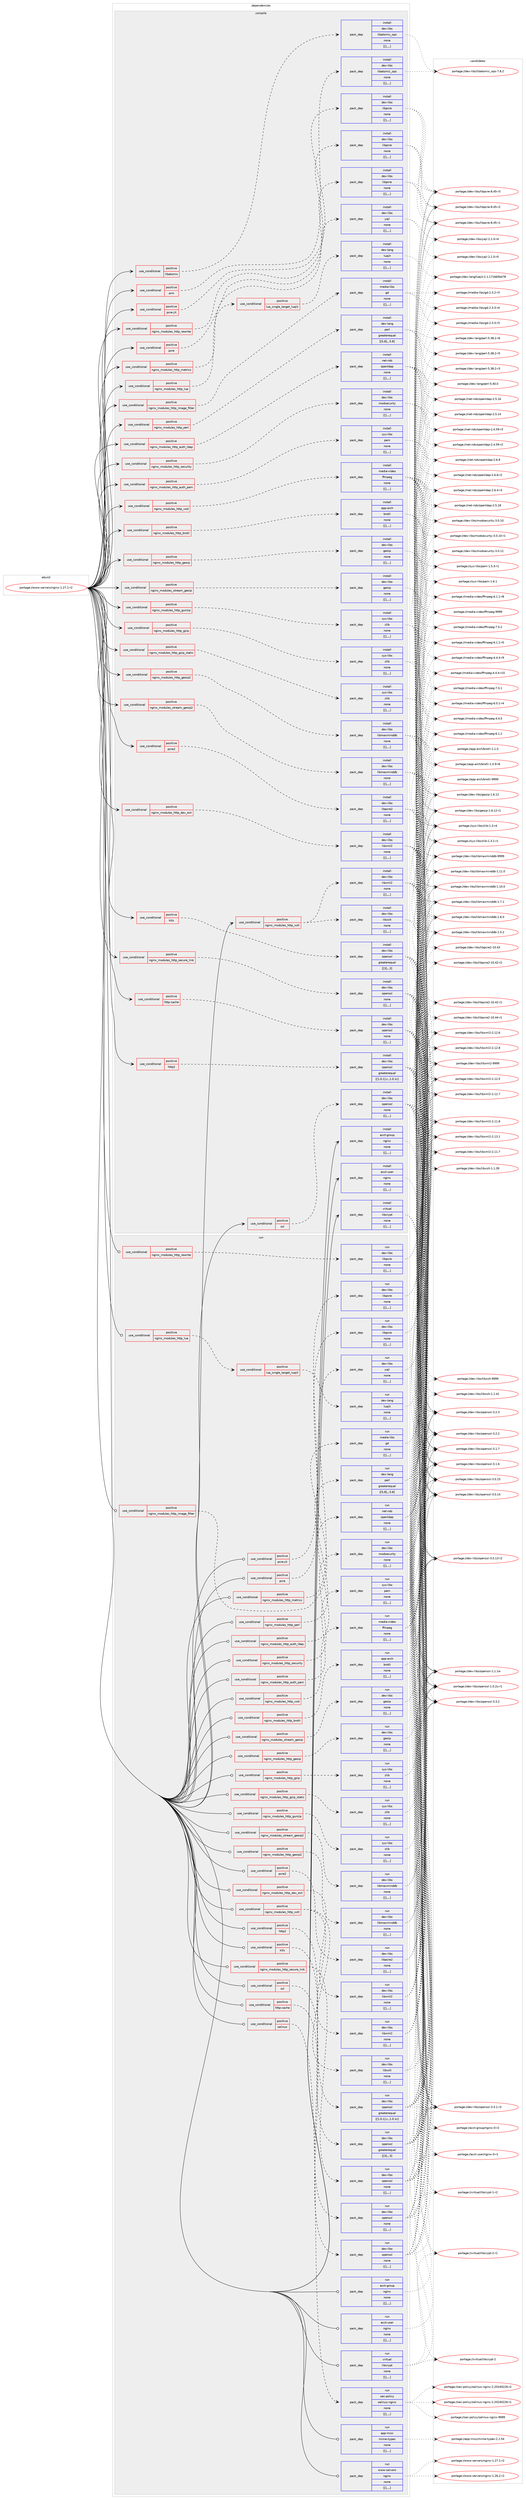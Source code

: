 digraph prolog {

# *************
# Graph options
# *************

newrank=true;
concentrate=true;
compound=true;
graph [rankdir=LR,fontname=Helvetica,fontsize=10,ranksep=1.5];#, ranksep=2.5, nodesep=0.2];
edge  [arrowhead=vee];
node  [fontname=Helvetica,fontsize=10];

# **********
# The ebuild
# **********

subgraph cluster_leftcol {
color=gray;
label=<<i>ebuild</i>>;
id [label="portage://www-servers/nginx-1.27.1-r2", color=red, width=4, href="../www-servers/nginx-1.27.1-r2.svg"];
}

# ****************
# The dependencies
# ****************

subgraph cluster_midcol {
color=gray;
label=<<i>dependencies</i>>;
subgraph cluster_compile {
fillcolor="#eeeeee";
style=filled;
label=<<i>compile</i>>;
subgraph cond126078 {
dependency467496 [label=<<TABLE BORDER="0" CELLBORDER="1" CELLSPACING="0" CELLPADDING="4"><TR><TD ROWSPAN="3" CELLPADDING="10">use_conditional</TD></TR><TR><TD>positive</TD></TR><TR><TD>arm</TD></TR></TABLE>>, shape=none, color=red];
subgraph pack338021 {
dependency467497 [label=<<TABLE BORDER="0" CELLBORDER="1" CELLSPACING="0" CELLPADDING="4" WIDTH="220"><TR><TD ROWSPAN="6" CELLPADDING="30">pack_dep</TD></TR><TR><TD WIDTH="110">install</TD></TR><TR><TD>dev-libs</TD></TR><TR><TD>libatomic_ops</TD></TR><TR><TD>none</TD></TR><TR><TD>[[],,,,]</TD></TR></TABLE>>, shape=none, color=blue];
}
dependency467496:e -> dependency467497:w [weight=20,style="dashed",arrowhead="vee"];
}
id:e -> dependency467496:w [weight=20,style="solid",arrowhead="vee"];
subgraph cond126079 {
dependency467498 [label=<<TABLE BORDER="0" CELLBORDER="1" CELLSPACING="0" CELLPADDING="4"><TR><TD ROWSPAN="3" CELLPADDING="10">use_conditional</TD></TR><TR><TD>positive</TD></TR><TR><TD>http-cache</TD></TR></TABLE>>, shape=none, color=red];
subgraph pack338022 {
dependency467499 [label=<<TABLE BORDER="0" CELLBORDER="1" CELLSPACING="0" CELLPADDING="4" WIDTH="220"><TR><TD ROWSPAN="6" CELLPADDING="30">pack_dep</TD></TR><TR><TD WIDTH="110">install</TD></TR><TR><TD>dev-libs</TD></TR><TR><TD>openssl</TD></TR><TR><TD>none</TD></TR><TR><TD>[[],,,,]</TD></TR></TABLE>>, shape=none, color=blue];
}
dependency467498:e -> dependency467499:w [weight=20,style="dashed",arrowhead="vee"];
}
id:e -> dependency467498:w [weight=20,style="solid",arrowhead="vee"];
subgraph cond126080 {
dependency467500 [label=<<TABLE BORDER="0" CELLBORDER="1" CELLSPACING="0" CELLPADDING="4"><TR><TD ROWSPAN="3" CELLPADDING="10">use_conditional</TD></TR><TR><TD>positive</TD></TR><TR><TD>http2</TD></TR></TABLE>>, shape=none, color=red];
subgraph pack338023 {
dependency467501 [label=<<TABLE BORDER="0" CELLBORDER="1" CELLSPACING="0" CELLPADDING="4" WIDTH="220"><TR><TD ROWSPAN="6" CELLPADDING="30">pack_dep</TD></TR><TR><TD WIDTH="110">install</TD></TR><TR><TD>dev-libs</TD></TR><TR><TD>openssl</TD></TR><TR><TD>greaterequal</TD></TR><TR><TD>[[1,0,1],c,,1.0.1c]</TD></TR></TABLE>>, shape=none, color=blue];
}
dependency467500:e -> dependency467501:w [weight=20,style="dashed",arrowhead="vee"];
}
id:e -> dependency467500:w [weight=20,style="solid",arrowhead="vee"];
subgraph cond126081 {
dependency467502 [label=<<TABLE BORDER="0" CELLBORDER="1" CELLSPACING="0" CELLPADDING="4"><TR><TD ROWSPAN="3" CELLPADDING="10">use_conditional</TD></TR><TR><TD>positive</TD></TR><TR><TD>ktls</TD></TR></TABLE>>, shape=none, color=red];
subgraph pack338024 {
dependency467503 [label=<<TABLE BORDER="0" CELLBORDER="1" CELLSPACING="0" CELLPADDING="4" WIDTH="220"><TR><TD ROWSPAN="6" CELLPADDING="30">pack_dep</TD></TR><TR><TD WIDTH="110">install</TD></TR><TR><TD>dev-libs</TD></TR><TR><TD>openssl</TD></TR><TR><TD>greaterequal</TD></TR><TR><TD>[[3],,,3]</TD></TR></TABLE>>, shape=none, color=blue];
}
dependency467502:e -> dependency467503:w [weight=20,style="dashed",arrowhead="vee"];
}
id:e -> dependency467502:w [weight=20,style="solid",arrowhead="vee"];
subgraph cond126082 {
dependency467504 [label=<<TABLE BORDER="0" CELLBORDER="1" CELLSPACING="0" CELLPADDING="4"><TR><TD ROWSPAN="3" CELLPADDING="10">use_conditional</TD></TR><TR><TD>positive</TD></TR><TR><TD>libatomic</TD></TR></TABLE>>, shape=none, color=red];
subgraph pack338025 {
dependency467505 [label=<<TABLE BORDER="0" CELLBORDER="1" CELLSPACING="0" CELLPADDING="4" WIDTH="220"><TR><TD ROWSPAN="6" CELLPADDING="30">pack_dep</TD></TR><TR><TD WIDTH="110">install</TD></TR><TR><TD>dev-libs</TD></TR><TR><TD>libatomic_ops</TD></TR><TR><TD>none</TD></TR><TR><TD>[[],,,,]</TD></TR></TABLE>>, shape=none, color=blue];
}
dependency467504:e -> dependency467505:w [weight=20,style="dashed",arrowhead="vee"];
}
id:e -> dependency467504:w [weight=20,style="solid",arrowhead="vee"];
subgraph cond126083 {
dependency467506 [label=<<TABLE BORDER="0" CELLBORDER="1" CELLSPACING="0" CELLPADDING="4"><TR><TD ROWSPAN="3" CELLPADDING="10">use_conditional</TD></TR><TR><TD>positive</TD></TR><TR><TD>nginx_modules_http_auth_ldap</TD></TR></TABLE>>, shape=none, color=red];
subgraph pack338026 {
dependency467507 [label=<<TABLE BORDER="0" CELLBORDER="1" CELLSPACING="0" CELLPADDING="4" WIDTH="220"><TR><TD ROWSPAN="6" CELLPADDING="30">pack_dep</TD></TR><TR><TD WIDTH="110">install</TD></TR><TR><TD>net-nds</TD></TR><TR><TD>openldap</TD></TR><TR><TD>none</TD></TR><TR><TD>[[],,,,]</TD></TR></TABLE>>, shape=none, color=blue];
}
dependency467506:e -> dependency467507:w [weight=20,style="dashed",arrowhead="vee"];
}
id:e -> dependency467506:w [weight=20,style="solid",arrowhead="vee"];
subgraph cond126084 {
dependency467508 [label=<<TABLE BORDER="0" CELLBORDER="1" CELLSPACING="0" CELLPADDING="4"><TR><TD ROWSPAN="3" CELLPADDING="10">use_conditional</TD></TR><TR><TD>positive</TD></TR><TR><TD>nginx_modules_http_auth_pam</TD></TR></TABLE>>, shape=none, color=red];
subgraph pack338027 {
dependency467509 [label=<<TABLE BORDER="0" CELLBORDER="1" CELLSPACING="0" CELLPADDING="4" WIDTH="220"><TR><TD ROWSPAN="6" CELLPADDING="30">pack_dep</TD></TR><TR><TD WIDTH="110">install</TD></TR><TR><TD>sys-libs</TD></TR><TR><TD>pam</TD></TR><TR><TD>none</TD></TR><TR><TD>[[],,,,]</TD></TR></TABLE>>, shape=none, color=blue];
}
dependency467508:e -> dependency467509:w [weight=20,style="dashed",arrowhead="vee"];
}
id:e -> dependency467508:w [weight=20,style="solid",arrowhead="vee"];
subgraph cond126085 {
dependency467510 [label=<<TABLE BORDER="0" CELLBORDER="1" CELLSPACING="0" CELLPADDING="4"><TR><TD ROWSPAN="3" CELLPADDING="10">use_conditional</TD></TR><TR><TD>positive</TD></TR><TR><TD>nginx_modules_http_brotli</TD></TR></TABLE>>, shape=none, color=red];
subgraph pack338028 {
dependency467511 [label=<<TABLE BORDER="0" CELLBORDER="1" CELLSPACING="0" CELLPADDING="4" WIDTH="220"><TR><TD ROWSPAN="6" CELLPADDING="30">pack_dep</TD></TR><TR><TD WIDTH="110">install</TD></TR><TR><TD>app-arch</TD></TR><TR><TD>brotli</TD></TR><TR><TD>none</TD></TR><TR><TD>[[],,,,]</TD></TR></TABLE>>, shape=none, color=blue];
}
dependency467510:e -> dependency467511:w [weight=20,style="dashed",arrowhead="vee"];
}
id:e -> dependency467510:w [weight=20,style="solid",arrowhead="vee"];
subgraph cond126086 {
dependency467512 [label=<<TABLE BORDER="0" CELLBORDER="1" CELLSPACING="0" CELLPADDING="4"><TR><TD ROWSPAN="3" CELLPADDING="10">use_conditional</TD></TR><TR><TD>positive</TD></TR><TR><TD>nginx_modules_http_dav_ext</TD></TR></TABLE>>, shape=none, color=red];
subgraph pack338029 {
dependency467513 [label=<<TABLE BORDER="0" CELLBORDER="1" CELLSPACING="0" CELLPADDING="4" WIDTH="220"><TR><TD ROWSPAN="6" CELLPADDING="30">pack_dep</TD></TR><TR><TD WIDTH="110">install</TD></TR><TR><TD>dev-libs</TD></TR><TR><TD>libxml2</TD></TR><TR><TD>none</TD></TR><TR><TD>[[],,,,]</TD></TR></TABLE>>, shape=none, color=blue];
}
dependency467512:e -> dependency467513:w [weight=20,style="dashed",arrowhead="vee"];
}
id:e -> dependency467512:w [weight=20,style="solid",arrowhead="vee"];
subgraph cond126087 {
dependency467514 [label=<<TABLE BORDER="0" CELLBORDER="1" CELLSPACING="0" CELLPADDING="4"><TR><TD ROWSPAN="3" CELLPADDING="10">use_conditional</TD></TR><TR><TD>positive</TD></TR><TR><TD>nginx_modules_http_geoip</TD></TR></TABLE>>, shape=none, color=red];
subgraph pack338030 {
dependency467515 [label=<<TABLE BORDER="0" CELLBORDER="1" CELLSPACING="0" CELLPADDING="4" WIDTH="220"><TR><TD ROWSPAN="6" CELLPADDING="30">pack_dep</TD></TR><TR><TD WIDTH="110">install</TD></TR><TR><TD>dev-libs</TD></TR><TR><TD>geoip</TD></TR><TR><TD>none</TD></TR><TR><TD>[[],,,,]</TD></TR></TABLE>>, shape=none, color=blue];
}
dependency467514:e -> dependency467515:w [weight=20,style="dashed",arrowhead="vee"];
}
id:e -> dependency467514:w [weight=20,style="solid",arrowhead="vee"];
subgraph cond126088 {
dependency467516 [label=<<TABLE BORDER="0" CELLBORDER="1" CELLSPACING="0" CELLPADDING="4"><TR><TD ROWSPAN="3" CELLPADDING="10">use_conditional</TD></TR><TR><TD>positive</TD></TR><TR><TD>nginx_modules_http_geoip2</TD></TR></TABLE>>, shape=none, color=red];
subgraph pack338031 {
dependency467517 [label=<<TABLE BORDER="0" CELLBORDER="1" CELLSPACING="0" CELLPADDING="4" WIDTH="220"><TR><TD ROWSPAN="6" CELLPADDING="30">pack_dep</TD></TR><TR><TD WIDTH="110">install</TD></TR><TR><TD>dev-libs</TD></TR><TR><TD>libmaxminddb</TD></TR><TR><TD>none</TD></TR><TR><TD>[[],,,,]</TD></TR></TABLE>>, shape=none, color=blue];
}
dependency467516:e -> dependency467517:w [weight=20,style="dashed",arrowhead="vee"];
}
id:e -> dependency467516:w [weight=20,style="solid",arrowhead="vee"];
subgraph cond126089 {
dependency467518 [label=<<TABLE BORDER="0" CELLBORDER="1" CELLSPACING="0" CELLPADDING="4"><TR><TD ROWSPAN="3" CELLPADDING="10">use_conditional</TD></TR><TR><TD>positive</TD></TR><TR><TD>nginx_modules_http_gunzip</TD></TR></TABLE>>, shape=none, color=red];
subgraph pack338032 {
dependency467519 [label=<<TABLE BORDER="0" CELLBORDER="1" CELLSPACING="0" CELLPADDING="4" WIDTH="220"><TR><TD ROWSPAN="6" CELLPADDING="30">pack_dep</TD></TR><TR><TD WIDTH="110">install</TD></TR><TR><TD>sys-libs</TD></TR><TR><TD>zlib</TD></TR><TR><TD>none</TD></TR><TR><TD>[[],,,,]</TD></TR></TABLE>>, shape=none, color=blue];
}
dependency467518:e -> dependency467519:w [weight=20,style="dashed",arrowhead="vee"];
}
id:e -> dependency467518:w [weight=20,style="solid",arrowhead="vee"];
subgraph cond126090 {
dependency467520 [label=<<TABLE BORDER="0" CELLBORDER="1" CELLSPACING="0" CELLPADDING="4"><TR><TD ROWSPAN="3" CELLPADDING="10">use_conditional</TD></TR><TR><TD>positive</TD></TR><TR><TD>nginx_modules_http_gzip</TD></TR></TABLE>>, shape=none, color=red];
subgraph pack338033 {
dependency467521 [label=<<TABLE BORDER="0" CELLBORDER="1" CELLSPACING="0" CELLPADDING="4" WIDTH="220"><TR><TD ROWSPAN="6" CELLPADDING="30">pack_dep</TD></TR><TR><TD WIDTH="110">install</TD></TR><TR><TD>sys-libs</TD></TR><TR><TD>zlib</TD></TR><TR><TD>none</TD></TR><TR><TD>[[],,,,]</TD></TR></TABLE>>, shape=none, color=blue];
}
dependency467520:e -> dependency467521:w [weight=20,style="dashed",arrowhead="vee"];
}
id:e -> dependency467520:w [weight=20,style="solid",arrowhead="vee"];
subgraph cond126091 {
dependency467522 [label=<<TABLE BORDER="0" CELLBORDER="1" CELLSPACING="0" CELLPADDING="4"><TR><TD ROWSPAN="3" CELLPADDING="10">use_conditional</TD></TR><TR><TD>positive</TD></TR><TR><TD>nginx_modules_http_gzip_static</TD></TR></TABLE>>, shape=none, color=red];
subgraph pack338034 {
dependency467523 [label=<<TABLE BORDER="0" CELLBORDER="1" CELLSPACING="0" CELLPADDING="4" WIDTH="220"><TR><TD ROWSPAN="6" CELLPADDING="30">pack_dep</TD></TR><TR><TD WIDTH="110">install</TD></TR><TR><TD>sys-libs</TD></TR><TR><TD>zlib</TD></TR><TR><TD>none</TD></TR><TR><TD>[[],,,,]</TD></TR></TABLE>>, shape=none, color=blue];
}
dependency467522:e -> dependency467523:w [weight=20,style="dashed",arrowhead="vee"];
}
id:e -> dependency467522:w [weight=20,style="solid",arrowhead="vee"];
subgraph cond126092 {
dependency467524 [label=<<TABLE BORDER="0" CELLBORDER="1" CELLSPACING="0" CELLPADDING="4"><TR><TD ROWSPAN="3" CELLPADDING="10">use_conditional</TD></TR><TR><TD>positive</TD></TR><TR><TD>nginx_modules_http_image_filter</TD></TR></TABLE>>, shape=none, color=red];
subgraph pack338035 {
dependency467525 [label=<<TABLE BORDER="0" CELLBORDER="1" CELLSPACING="0" CELLPADDING="4" WIDTH="220"><TR><TD ROWSPAN="6" CELLPADDING="30">pack_dep</TD></TR><TR><TD WIDTH="110">install</TD></TR><TR><TD>media-libs</TD></TR><TR><TD>gd</TD></TR><TR><TD>none</TD></TR><TR><TD>[[],,,,]</TD></TR></TABLE>>, shape=none, color=blue];
}
dependency467524:e -> dependency467525:w [weight=20,style="dashed",arrowhead="vee"];
}
id:e -> dependency467524:w [weight=20,style="solid",arrowhead="vee"];
subgraph cond126093 {
dependency467526 [label=<<TABLE BORDER="0" CELLBORDER="1" CELLSPACING="0" CELLPADDING="4"><TR><TD ROWSPAN="3" CELLPADDING="10">use_conditional</TD></TR><TR><TD>positive</TD></TR><TR><TD>nginx_modules_http_lua</TD></TR></TABLE>>, shape=none, color=red];
subgraph cond126094 {
dependency467527 [label=<<TABLE BORDER="0" CELLBORDER="1" CELLSPACING="0" CELLPADDING="4"><TR><TD ROWSPAN="3" CELLPADDING="10">use_conditional</TD></TR><TR><TD>positive</TD></TR><TR><TD>lua_single_target_luajit</TD></TR></TABLE>>, shape=none, color=red];
subgraph pack338036 {
dependency467528 [label=<<TABLE BORDER="0" CELLBORDER="1" CELLSPACING="0" CELLPADDING="4" WIDTH="220"><TR><TD ROWSPAN="6" CELLPADDING="30">pack_dep</TD></TR><TR><TD WIDTH="110">install</TD></TR><TR><TD>dev-lang</TD></TR><TR><TD>luajit</TD></TR><TR><TD>none</TD></TR><TR><TD>[[],,,,]</TD></TR></TABLE>>, shape=none, color=blue];
}
dependency467527:e -> dependency467528:w [weight=20,style="dashed",arrowhead="vee"];
}
dependency467526:e -> dependency467527:w [weight=20,style="dashed",arrowhead="vee"];
}
id:e -> dependency467526:w [weight=20,style="solid",arrowhead="vee"];
subgraph cond126095 {
dependency467529 [label=<<TABLE BORDER="0" CELLBORDER="1" CELLSPACING="0" CELLPADDING="4"><TR><TD ROWSPAN="3" CELLPADDING="10">use_conditional</TD></TR><TR><TD>positive</TD></TR><TR><TD>nginx_modules_http_metrics</TD></TR></TABLE>>, shape=none, color=red];
subgraph pack338037 {
dependency467530 [label=<<TABLE BORDER="0" CELLBORDER="1" CELLSPACING="0" CELLPADDING="4" WIDTH="220"><TR><TD ROWSPAN="6" CELLPADDING="30">pack_dep</TD></TR><TR><TD WIDTH="110">install</TD></TR><TR><TD>dev-libs</TD></TR><TR><TD>yajl</TD></TR><TR><TD>none</TD></TR><TR><TD>[[],,,,]</TD></TR></TABLE>>, shape=none, color=blue];
}
dependency467529:e -> dependency467530:w [weight=20,style="dashed",arrowhead="vee"];
}
id:e -> dependency467529:w [weight=20,style="solid",arrowhead="vee"];
subgraph cond126096 {
dependency467531 [label=<<TABLE BORDER="0" CELLBORDER="1" CELLSPACING="0" CELLPADDING="4"><TR><TD ROWSPAN="3" CELLPADDING="10">use_conditional</TD></TR><TR><TD>positive</TD></TR><TR><TD>nginx_modules_http_perl</TD></TR></TABLE>>, shape=none, color=red];
subgraph pack338038 {
dependency467532 [label=<<TABLE BORDER="0" CELLBORDER="1" CELLSPACING="0" CELLPADDING="4" WIDTH="220"><TR><TD ROWSPAN="6" CELLPADDING="30">pack_dep</TD></TR><TR><TD WIDTH="110">install</TD></TR><TR><TD>dev-lang</TD></TR><TR><TD>perl</TD></TR><TR><TD>greaterequal</TD></TR><TR><TD>[[5,8],,,5.8]</TD></TR></TABLE>>, shape=none, color=blue];
}
dependency467531:e -> dependency467532:w [weight=20,style="dashed",arrowhead="vee"];
}
id:e -> dependency467531:w [weight=20,style="solid",arrowhead="vee"];
subgraph cond126097 {
dependency467533 [label=<<TABLE BORDER="0" CELLBORDER="1" CELLSPACING="0" CELLPADDING="4"><TR><TD ROWSPAN="3" CELLPADDING="10">use_conditional</TD></TR><TR><TD>positive</TD></TR><TR><TD>nginx_modules_http_rewrite</TD></TR></TABLE>>, shape=none, color=red];
subgraph pack338039 {
dependency467534 [label=<<TABLE BORDER="0" CELLBORDER="1" CELLSPACING="0" CELLPADDING="4" WIDTH="220"><TR><TD ROWSPAN="6" CELLPADDING="30">pack_dep</TD></TR><TR><TD WIDTH="110">install</TD></TR><TR><TD>dev-libs</TD></TR><TR><TD>libpcre</TD></TR><TR><TD>none</TD></TR><TR><TD>[[],,,,]</TD></TR></TABLE>>, shape=none, color=blue];
}
dependency467533:e -> dependency467534:w [weight=20,style="dashed",arrowhead="vee"];
}
id:e -> dependency467533:w [weight=20,style="solid",arrowhead="vee"];
subgraph cond126098 {
dependency467535 [label=<<TABLE BORDER="0" CELLBORDER="1" CELLSPACING="0" CELLPADDING="4"><TR><TD ROWSPAN="3" CELLPADDING="10">use_conditional</TD></TR><TR><TD>positive</TD></TR><TR><TD>nginx_modules_http_secure_link</TD></TR></TABLE>>, shape=none, color=red];
subgraph pack338040 {
dependency467536 [label=<<TABLE BORDER="0" CELLBORDER="1" CELLSPACING="0" CELLPADDING="4" WIDTH="220"><TR><TD ROWSPAN="6" CELLPADDING="30">pack_dep</TD></TR><TR><TD WIDTH="110">install</TD></TR><TR><TD>dev-libs</TD></TR><TR><TD>openssl</TD></TR><TR><TD>none</TD></TR><TR><TD>[[],,,,]</TD></TR></TABLE>>, shape=none, color=blue];
}
dependency467535:e -> dependency467536:w [weight=20,style="dashed",arrowhead="vee"];
}
id:e -> dependency467535:w [weight=20,style="solid",arrowhead="vee"];
subgraph cond126099 {
dependency467537 [label=<<TABLE BORDER="0" CELLBORDER="1" CELLSPACING="0" CELLPADDING="4"><TR><TD ROWSPAN="3" CELLPADDING="10">use_conditional</TD></TR><TR><TD>positive</TD></TR><TR><TD>nginx_modules_http_security</TD></TR></TABLE>>, shape=none, color=red];
subgraph pack338041 {
dependency467538 [label=<<TABLE BORDER="0" CELLBORDER="1" CELLSPACING="0" CELLPADDING="4" WIDTH="220"><TR><TD ROWSPAN="6" CELLPADDING="30">pack_dep</TD></TR><TR><TD WIDTH="110">install</TD></TR><TR><TD>dev-libs</TD></TR><TR><TD>modsecurity</TD></TR><TR><TD>none</TD></TR><TR><TD>[[],,,,]</TD></TR></TABLE>>, shape=none, color=blue];
}
dependency467537:e -> dependency467538:w [weight=20,style="dashed",arrowhead="vee"];
}
id:e -> dependency467537:w [weight=20,style="solid",arrowhead="vee"];
subgraph cond126100 {
dependency467539 [label=<<TABLE BORDER="0" CELLBORDER="1" CELLSPACING="0" CELLPADDING="4"><TR><TD ROWSPAN="3" CELLPADDING="10">use_conditional</TD></TR><TR><TD>positive</TD></TR><TR><TD>nginx_modules_http_vod</TD></TR></TABLE>>, shape=none, color=red];
subgraph pack338042 {
dependency467540 [label=<<TABLE BORDER="0" CELLBORDER="1" CELLSPACING="0" CELLPADDING="4" WIDTH="220"><TR><TD ROWSPAN="6" CELLPADDING="30">pack_dep</TD></TR><TR><TD WIDTH="110">install</TD></TR><TR><TD>media-video</TD></TR><TR><TD>ffmpeg</TD></TR><TR><TD>none</TD></TR><TR><TD>[[],,,,]</TD></TR></TABLE>>, shape=none, color=blue];
}
dependency467539:e -> dependency467540:w [weight=20,style="dashed",arrowhead="vee"];
}
id:e -> dependency467539:w [weight=20,style="solid",arrowhead="vee"];
subgraph cond126101 {
dependency467541 [label=<<TABLE BORDER="0" CELLBORDER="1" CELLSPACING="0" CELLPADDING="4"><TR><TD ROWSPAN="3" CELLPADDING="10">use_conditional</TD></TR><TR><TD>positive</TD></TR><TR><TD>nginx_modules_http_xslt</TD></TR></TABLE>>, shape=none, color=red];
subgraph pack338043 {
dependency467542 [label=<<TABLE BORDER="0" CELLBORDER="1" CELLSPACING="0" CELLPADDING="4" WIDTH="220"><TR><TD ROWSPAN="6" CELLPADDING="30">pack_dep</TD></TR><TR><TD WIDTH="110">install</TD></TR><TR><TD>dev-libs</TD></TR><TR><TD>libxml2</TD></TR><TR><TD>none</TD></TR><TR><TD>[[],,,,]</TD></TR></TABLE>>, shape=none, color=blue];
}
dependency467541:e -> dependency467542:w [weight=20,style="dashed",arrowhead="vee"];
subgraph pack338044 {
dependency467543 [label=<<TABLE BORDER="0" CELLBORDER="1" CELLSPACING="0" CELLPADDING="4" WIDTH="220"><TR><TD ROWSPAN="6" CELLPADDING="30">pack_dep</TD></TR><TR><TD WIDTH="110">install</TD></TR><TR><TD>dev-libs</TD></TR><TR><TD>libxslt</TD></TR><TR><TD>none</TD></TR><TR><TD>[[],,,,]</TD></TR></TABLE>>, shape=none, color=blue];
}
dependency467541:e -> dependency467543:w [weight=20,style="dashed",arrowhead="vee"];
}
id:e -> dependency467541:w [weight=20,style="solid",arrowhead="vee"];
subgraph cond126102 {
dependency467544 [label=<<TABLE BORDER="0" CELLBORDER="1" CELLSPACING="0" CELLPADDING="4"><TR><TD ROWSPAN="3" CELLPADDING="10">use_conditional</TD></TR><TR><TD>positive</TD></TR><TR><TD>nginx_modules_stream_geoip</TD></TR></TABLE>>, shape=none, color=red];
subgraph pack338045 {
dependency467545 [label=<<TABLE BORDER="0" CELLBORDER="1" CELLSPACING="0" CELLPADDING="4" WIDTH="220"><TR><TD ROWSPAN="6" CELLPADDING="30">pack_dep</TD></TR><TR><TD WIDTH="110">install</TD></TR><TR><TD>dev-libs</TD></TR><TR><TD>geoip</TD></TR><TR><TD>none</TD></TR><TR><TD>[[],,,,]</TD></TR></TABLE>>, shape=none, color=blue];
}
dependency467544:e -> dependency467545:w [weight=20,style="dashed",arrowhead="vee"];
}
id:e -> dependency467544:w [weight=20,style="solid",arrowhead="vee"];
subgraph cond126103 {
dependency467546 [label=<<TABLE BORDER="0" CELLBORDER="1" CELLSPACING="0" CELLPADDING="4"><TR><TD ROWSPAN="3" CELLPADDING="10">use_conditional</TD></TR><TR><TD>positive</TD></TR><TR><TD>nginx_modules_stream_geoip2</TD></TR></TABLE>>, shape=none, color=red];
subgraph pack338046 {
dependency467547 [label=<<TABLE BORDER="0" CELLBORDER="1" CELLSPACING="0" CELLPADDING="4" WIDTH="220"><TR><TD ROWSPAN="6" CELLPADDING="30">pack_dep</TD></TR><TR><TD WIDTH="110">install</TD></TR><TR><TD>dev-libs</TD></TR><TR><TD>libmaxminddb</TD></TR><TR><TD>none</TD></TR><TR><TD>[[],,,,]</TD></TR></TABLE>>, shape=none, color=blue];
}
dependency467546:e -> dependency467547:w [weight=20,style="dashed",arrowhead="vee"];
}
id:e -> dependency467546:w [weight=20,style="solid",arrowhead="vee"];
subgraph cond126104 {
dependency467548 [label=<<TABLE BORDER="0" CELLBORDER="1" CELLSPACING="0" CELLPADDING="4"><TR><TD ROWSPAN="3" CELLPADDING="10">use_conditional</TD></TR><TR><TD>positive</TD></TR><TR><TD>pcre</TD></TR></TABLE>>, shape=none, color=red];
subgraph pack338047 {
dependency467549 [label=<<TABLE BORDER="0" CELLBORDER="1" CELLSPACING="0" CELLPADDING="4" WIDTH="220"><TR><TD ROWSPAN="6" CELLPADDING="30">pack_dep</TD></TR><TR><TD WIDTH="110">install</TD></TR><TR><TD>dev-libs</TD></TR><TR><TD>libpcre</TD></TR><TR><TD>none</TD></TR><TR><TD>[[],,,,]</TD></TR></TABLE>>, shape=none, color=blue];
}
dependency467548:e -> dependency467549:w [weight=20,style="dashed",arrowhead="vee"];
}
id:e -> dependency467548:w [weight=20,style="solid",arrowhead="vee"];
subgraph cond126105 {
dependency467550 [label=<<TABLE BORDER="0" CELLBORDER="1" CELLSPACING="0" CELLPADDING="4"><TR><TD ROWSPAN="3" CELLPADDING="10">use_conditional</TD></TR><TR><TD>positive</TD></TR><TR><TD>pcre-jit</TD></TR></TABLE>>, shape=none, color=red];
subgraph pack338048 {
dependency467551 [label=<<TABLE BORDER="0" CELLBORDER="1" CELLSPACING="0" CELLPADDING="4" WIDTH="220"><TR><TD ROWSPAN="6" CELLPADDING="30">pack_dep</TD></TR><TR><TD WIDTH="110">install</TD></TR><TR><TD>dev-libs</TD></TR><TR><TD>libpcre</TD></TR><TR><TD>none</TD></TR><TR><TD>[[],,,,]</TD></TR></TABLE>>, shape=none, color=blue];
}
dependency467550:e -> dependency467551:w [weight=20,style="dashed",arrowhead="vee"];
}
id:e -> dependency467550:w [weight=20,style="solid",arrowhead="vee"];
subgraph cond126106 {
dependency467552 [label=<<TABLE BORDER="0" CELLBORDER="1" CELLSPACING="0" CELLPADDING="4"><TR><TD ROWSPAN="3" CELLPADDING="10">use_conditional</TD></TR><TR><TD>positive</TD></TR><TR><TD>pcre2</TD></TR></TABLE>>, shape=none, color=red];
subgraph pack338049 {
dependency467553 [label=<<TABLE BORDER="0" CELLBORDER="1" CELLSPACING="0" CELLPADDING="4" WIDTH="220"><TR><TD ROWSPAN="6" CELLPADDING="30">pack_dep</TD></TR><TR><TD WIDTH="110">install</TD></TR><TR><TD>dev-libs</TD></TR><TR><TD>libpcre2</TD></TR><TR><TD>none</TD></TR><TR><TD>[[],,,,]</TD></TR></TABLE>>, shape=none, color=blue];
}
dependency467552:e -> dependency467553:w [weight=20,style="dashed",arrowhead="vee"];
}
id:e -> dependency467552:w [weight=20,style="solid",arrowhead="vee"];
subgraph cond126107 {
dependency467554 [label=<<TABLE BORDER="0" CELLBORDER="1" CELLSPACING="0" CELLPADDING="4"><TR><TD ROWSPAN="3" CELLPADDING="10">use_conditional</TD></TR><TR><TD>positive</TD></TR><TR><TD>ssl</TD></TR></TABLE>>, shape=none, color=red];
subgraph pack338050 {
dependency467555 [label=<<TABLE BORDER="0" CELLBORDER="1" CELLSPACING="0" CELLPADDING="4" WIDTH="220"><TR><TD ROWSPAN="6" CELLPADDING="30">pack_dep</TD></TR><TR><TD WIDTH="110">install</TD></TR><TR><TD>dev-libs</TD></TR><TR><TD>openssl</TD></TR><TR><TD>none</TD></TR><TR><TD>[[],,,,]</TD></TR></TABLE>>, shape=none, color=blue];
}
dependency467554:e -> dependency467555:w [weight=20,style="dashed",arrowhead="vee"];
}
id:e -> dependency467554:w [weight=20,style="solid",arrowhead="vee"];
subgraph pack338051 {
dependency467556 [label=<<TABLE BORDER="0" CELLBORDER="1" CELLSPACING="0" CELLPADDING="4" WIDTH="220"><TR><TD ROWSPAN="6" CELLPADDING="30">pack_dep</TD></TR><TR><TD WIDTH="110">install</TD></TR><TR><TD>acct-group</TD></TR><TR><TD>nginx</TD></TR><TR><TD>none</TD></TR><TR><TD>[[],,,,]</TD></TR></TABLE>>, shape=none, color=blue];
}
id:e -> dependency467556:w [weight=20,style="solid",arrowhead="vee"];
subgraph pack338052 {
dependency467557 [label=<<TABLE BORDER="0" CELLBORDER="1" CELLSPACING="0" CELLPADDING="4" WIDTH="220"><TR><TD ROWSPAN="6" CELLPADDING="30">pack_dep</TD></TR><TR><TD WIDTH="110">install</TD></TR><TR><TD>acct-user</TD></TR><TR><TD>nginx</TD></TR><TR><TD>none</TD></TR><TR><TD>[[],,,,]</TD></TR></TABLE>>, shape=none, color=blue];
}
id:e -> dependency467557:w [weight=20,style="solid",arrowhead="vee"];
subgraph pack338053 {
dependency467558 [label=<<TABLE BORDER="0" CELLBORDER="1" CELLSPACING="0" CELLPADDING="4" WIDTH="220"><TR><TD ROWSPAN="6" CELLPADDING="30">pack_dep</TD></TR><TR><TD WIDTH="110">install</TD></TR><TR><TD>virtual</TD></TR><TR><TD>libcrypt</TD></TR><TR><TD>none</TD></TR><TR><TD>[[],,,,]</TD></TR></TABLE>>, shape=none, color=blue];
}
id:e -> dependency467558:w [weight=20,style="solid",arrowhead="vee"];
}
subgraph cluster_compileandrun {
fillcolor="#eeeeee";
style=filled;
label=<<i>compile and run</i>>;
}
subgraph cluster_run {
fillcolor="#eeeeee";
style=filled;
label=<<i>run</i>>;
subgraph cond126108 {
dependency467559 [label=<<TABLE BORDER="0" CELLBORDER="1" CELLSPACING="0" CELLPADDING="4"><TR><TD ROWSPAN="3" CELLPADDING="10">use_conditional</TD></TR><TR><TD>positive</TD></TR><TR><TD>http-cache</TD></TR></TABLE>>, shape=none, color=red];
subgraph pack338054 {
dependency467560 [label=<<TABLE BORDER="0" CELLBORDER="1" CELLSPACING="0" CELLPADDING="4" WIDTH="220"><TR><TD ROWSPAN="6" CELLPADDING="30">pack_dep</TD></TR><TR><TD WIDTH="110">run</TD></TR><TR><TD>dev-libs</TD></TR><TR><TD>openssl</TD></TR><TR><TD>none</TD></TR><TR><TD>[[],,,,]</TD></TR></TABLE>>, shape=none, color=blue];
}
dependency467559:e -> dependency467560:w [weight=20,style="dashed",arrowhead="vee"];
}
id:e -> dependency467559:w [weight=20,style="solid",arrowhead="odot"];
subgraph cond126109 {
dependency467561 [label=<<TABLE BORDER="0" CELLBORDER="1" CELLSPACING="0" CELLPADDING="4"><TR><TD ROWSPAN="3" CELLPADDING="10">use_conditional</TD></TR><TR><TD>positive</TD></TR><TR><TD>http2</TD></TR></TABLE>>, shape=none, color=red];
subgraph pack338055 {
dependency467562 [label=<<TABLE BORDER="0" CELLBORDER="1" CELLSPACING="0" CELLPADDING="4" WIDTH="220"><TR><TD ROWSPAN="6" CELLPADDING="30">pack_dep</TD></TR><TR><TD WIDTH="110">run</TD></TR><TR><TD>dev-libs</TD></TR><TR><TD>openssl</TD></TR><TR><TD>greaterequal</TD></TR><TR><TD>[[1,0,1],c,,1.0.1c]</TD></TR></TABLE>>, shape=none, color=blue];
}
dependency467561:e -> dependency467562:w [weight=20,style="dashed",arrowhead="vee"];
}
id:e -> dependency467561:w [weight=20,style="solid",arrowhead="odot"];
subgraph cond126110 {
dependency467563 [label=<<TABLE BORDER="0" CELLBORDER="1" CELLSPACING="0" CELLPADDING="4"><TR><TD ROWSPAN="3" CELLPADDING="10">use_conditional</TD></TR><TR><TD>positive</TD></TR><TR><TD>ktls</TD></TR></TABLE>>, shape=none, color=red];
subgraph pack338056 {
dependency467564 [label=<<TABLE BORDER="0" CELLBORDER="1" CELLSPACING="0" CELLPADDING="4" WIDTH="220"><TR><TD ROWSPAN="6" CELLPADDING="30">pack_dep</TD></TR><TR><TD WIDTH="110">run</TD></TR><TR><TD>dev-libs</TD></TR><TR><TD>openssl</TD></TR><TR><TD>greaterequal</TD></TR><TR><TD>[[3],,,3]</TD></TR></TABLE>>, shape=none, color=blue];
}
dependency467563:e -> dependency467564:w [weight=20,style="dashed",arrowhead="vee"];
}
id:e -> dependency467563:w [weight=20,style="solid",arrowhead="odot"];
subgraph cond126111 {
dependency467565 [label=<<TABLE BORDER="0" CELLBORDER="1" CELLSPACING="0" CELLPADDING="4"><TR><TD ROWSPAN="3" CELLPADDING="10">use_conditional</TD></TR><TR><TD>positive</TD></TR><TR><TD>nginx_modules_http_auth_ldap</TD></TR></TABLE>>, shape=none, color=red];
subgraph pack338057 {
dependency467566 [label=<<TABLE BORDER="0" CELLBORDER="1" CELLSPACING="0" CELLPADDING="4" WIDTH="220"><TR><TD ROWSPAN="6" CELLPADDING="30">pack_dep</TD></TR><TR><TD WIDTH="110">run</TD></TR><TR><TD>net-nds</TD></TR><TR><TD>openldap</TD></TR><TR><TD>none</TD></TR><TR><TD>[[],,,,]</TD></TR></TABLE>>, shape=none, color=blue];
}
dependency467565:e -> dependency467566:w [weight=20,style="dashed",arrowhead="vee"];
}
id:e -> dependency467565:w [weight=20,style="solid",arrowhead="odot"];
subgraph cond126112 {
dependency467567 [label=<<TABLE BORDER="0" CELLBORDER="1" CELLSPACING="0" CELLPADDING="4"><TR><TD ROWSPAN="3" CELLPADDING="10">use_conditional</TD></TR><TR><TD>positive</TD></TR><TR><TD>nginx_modules_http_auth_pam</TD></TR></TABLE>>, shape=none, color=red];
subgraph pack338058 {
dependency467568 [label=<<TABLE BORDER="0" CELLBORDER="1" CELLSPACING="0" CELLPADDING="4" WIDTH="220"><TR><TD ROWSPAN="6" CELLPADDING="30">pack_dep</TD></TR><TR><TD WIDTH="110">run</TD></TR><TR><TD>sys-libs</TD></TR><TR><TD>pam</TD></TR><TR><TD>none</TD></TR><TR><TD>[[],,,,]</TD></TR></TABLE>>, shape=none, color=blue];
}
dependency467567:e -> dependency467568:w [weight=20,style="dashed",arrowhead="vee"];
}
id:e -> dependency467567:w [weight=20,style="solid",arrowhead="odot"];
subgraph cond126113 {
dependency467569 [label=<<TABLE BORDER="0" CELLBORDER="1" CELLSPACING="0" CELLPADDING="4"><TR><TD ROWSPAN="3" CELLPADDING="10">use_conditional</TD></TR><TR><TD>positive</TD></TR><TR><TD>nginx_modules_http_brotli</TD></TR></TABLE>>, shape=none, color=red];
subgraph pack338059 {
dependency467570 [label=<<TABLE BORDER="0" CELLBORDER="1" CELLSPACING="0" CELLPADDING="4" WIDTH="220"><TR><TD ROWSPAN="6" CELLPADDING="30">pack_dep</TD></TR><TR><TD WIDTH="110">run</TD></TR><TR><TD>app-arch</TD></TR><TR><TD>brotli</TD></TR><TR><TD>none</TD></TR><TR><TD>[[],,,,]</TD></TR></TABLE>>, shape=none, color=blue];
}
dependency467569:e -> dependency467570:w [weight=20,style="dashed",arrowhead="vee"];
}
id:e -> dependency467569:w [weight=20,style="solid",arrowhead="odot"];
subgraph cond126114 {
dependency467571 [label=<<TABLE BORDER="0" CELLBORDER="1" CELLSPACING="0" CELLPADDING="4"><TR><TD ROWSPAN="3" CELLPADDING="10">use_conditional</TD></TR><TR><TD>positive</TD></TR><TR><TD>nginx_modules_http_dav_ext</TD></TR></TABLE>>, shape=none, color=red];
subgraph pack338060 {
dependency467572 [label=<<TABLE BORDER="0" CELLBORDER="1" CELLSPACING="0" CELLPADDING="4" WIDTH="220"><TR><TD ROWSPAN="6" CELLPADDING="30">pack_dep</TD></TR><TR><TD WIDTH="110">run</TD></TR><TR><TD>dev-libs</TD></TR><TR><TD>libxml2</TD></TR><TR><TD>none</TD></TR><TR><TD>[[],,,,]</TD></TR></TABLE>>, shape=none, color=blue];
}
dependency467571:e -> dependency467572:w [weight=20,style="dashed",arrowhead="vee"];
}
id:e -> dependency467571:w [weight=20,style="solid",arrowhead="odot"];
subgraph cond126115 {
dependency467573 [label=<<TABLE BORDER="0" CELLBORDER="1" CELLSPACING="0" CELLPADDING="4"><TR><TD ROWSPAN="3" CELLPADDING="10">use_conditional</TD></TR><TR><TD>positive</TD></TR><TR><TD>nginx_modules_http_geoip</TD></TR></TABLE>>, shape=none, color=red];
subgraph pack338061 {
dependency467574 [label=<<TABLE BORDER="0" CELLBORDER="1" CELLSPACING="0" CELLPADDING="4" WIDTH="220"><TR><TD ROWSPAN="6" CELLPADDING="30">pack_dep</TD></TR><TR><TD WIDTH="110">run</TD></TR><TR><TD>dev-libs</TD></TR><TR><TD>geoip</TD></TR><TR><TD>none</TD></TR><TR><TD>[[],,,,]</TD></TR></TABLE>>, shape=none, color=blue];
}
dependency467573:e -> dependency467574:w [weight=20,style="dashed",arrowhead="vee"];
}
id:e -> dependency467573:w [weight=20,style="solid",arrowhead="odot"];
subgraph cond126116 {
dependency467575 [label=<<TABLE BORDER="0" CELLBORDER="1" CELLSPACING="0" CELLPADDING="4"><TR><TD ROWSPAN="3" CELLPADDING="10">use_conditional</TD></TR><TR><TD>positive</TD></TR><TR><TD>nginx_modules_http_geoip2</TD></TR></TABLE>>, shape=none, color=red];
subgraph pack338062 {
dependency467576 [label=<<TABLE BORDER="0" CELLBORDER="1" CELLSPACING="0" CELLPADDING="4" WIDTH="220"><TR><TD ROWSPAN="6" CELLPADDING="30">pack_dep</TD></TR><TR><TD WIDTH="110">run</TD></TR><TR><TD>dev-libs</TD></TR><TR><TD>libmaxminddb</TD></TR><TR><TD>none</TD></TR><TR><TD>[[],,,,]</TD></TR></TABLE>>, shape=none, color=blue];
}
dependency467575:e -> dependency467576:w [weight=20,style="dashed",arrowhead="vee"];
}
id:e -> dependency467575:w [weight=20,style="solid",arrowhead="odot"];
subgraph cond126117 {
dependency467577 [label=<<TABLE BORDER="0" CELLBORDER="1" CELLSPACING="0" CELLPADDING="4"><TR><TD ROWSPAN="3" CELLPADDING="10">use_conditional</TD></TR><TR><TD>positive</TD></TR><TR><TD>nginx_modules_http_gunzip</TD></TR></TABLE>>, shape=none, color=red];
subgraph pack338063 {
dependency467578 [label=<<TABLE BORDER="0" CELLBORDER="1" CELLSPACING="0" CELLPADDING="4" WIDTH="220"><TR><TD ROWSPAN="6" CELLPADDING="30">pack_dep</TD></TR><TR><TD WIDTH="110">run</TD></TR><TR><TD>sys-libs</TD></TR><TR><TD>zlib</TD></TR><TR><TD>none</TD></TR><TR><TD>[[],,,,]</TD></TR></TABLE>>, shape=none, color=blue];
}
dependency467577:e -> dependency467578:w [weight=20,style="dashed",arrowhead="vee"];
}
id:e -> dependency467577:w [weight=20,style="solid",arrowhead="odot"];
subgraph cond126118 {
dependency467579 [label=<<TABLE BORDER="0" CELLBORDER="1" CELLSPACING="0" CELLPADDING="4"><TR><TD ROWSPAN="3" CELLPADDING="10">use_conditional</TD></TR><TR><TD>positive</TD></TR><TR><TD>nginx_modules_http_gzip</TD></TR></TABLE>>, shape=none, color=red];
subgraph pack338064 {
dependency467580 [label=<<TABLE BORDER="0" CELLBORDER="1" CELLSPACING="0" CELLPADDING="4" WIDTH="220"><TR><TD ROWSPAN="6" CELLPADDING="30">pack_dep</TD></TR><TR><TD WIDTH="110">run</TD></TR><TR><TD>sys-libs</TD></TR><TR><TD>zlib</TD></TR><TR><TD>none</TD></TR><TR><TD>[[],,,,]</TD></TR></TABLE>>, shape=none, color=blue];
}
dependency467579:e -> dependency467580:w [weight=20,style="dashed",arrowhead="vee"];
}
id:e -> dependency467579:w [weight=20,style="solid",arrowhead="odot"];
subgraph cond126119 {
dependency467581 [label=<<TABLE BORDER="0" CELLBORDER="1" CELLSPACING="0" CELLPADDING="4"><TR><TD ROWSPAN="3" CELLPADDING="10">use_conditional</TD></TR><TR><TD>positive</TD></TR><TR><TD>nginx_modules_http_gzip_static</TD></TR></TABLE>>, shape=none, color=red];
subgraph pack338065 {
dependency467582 [label=<<TABLE BORDER="0" CELLBORDER="1" CELLSPACING="0" CELLPADDING="4" WIDTH="220"><TR><TD ROWSPAN="6" CELLPADDING="30">pack_dep</TD></TR><TR><TD WIDTH="110">run</TD></TR><TR><TD>sys-libs</TD></TR><TR><TD>zlib</TD></TR><TR><TD>none</TD></TR><TR><TD>[[],,,,]</TD></TR></TABLE>>, shape=none, color=blue];
}
dependency467581:e -> dependency467582:w [weight=20,style="dashed",arrowhead="vee"];
}
id:e -> dependency467581:w [weight=20,style="solid",arrowhead="odot"];
subgraph cond126120 {
dependency467583 [label=<<TABLE BORDER="0" CELLBORDER="1" CELLSPACING="0" CELLPADDING="4"><TR><TD ROWSPAN="3" CELLPADDING="10">use_conditional</TD></TR><TR><TD>positive</TD></TR><TR><TD>nginx_modules_http_image_filter</TD></TR></TABLE>>, shape=none, color=red];
subgraph pack338066 {
dependency467584 [label=<<TABLE BORDER="0" CELLBORDER="1" CELLSPACING="0" CELLPADDING="4" WIDTH="220"><TR><TD ROWSPAN="6" CELLPADDING="30">pack_dep</TD></TR><TR><TD WIDTH="110">run</TD></TR><TR><TD>media-libs</TD></TR><TR><TD>gd</TD></TR><TR><TD>none</TD></TR><TR><TD>[[],,,,]</TD></TR></TABLE>>, shape=none, color=blue];
}
dependency467583:e -> dependency467584:w [weight=20,style="dashed",arrowhead="vee"];
}
id:e -> dependency467583:w [weight=20,style="solid",arrowhead="odot"];
subgraph cond126121 {
dependency467585 [label=<<TABLE BORDER="0" CELLBORDER="1" CELLSPACING="0" CELLPADDING="4"><TR><TD ROWSPAN="3" CELLPADDING="10">use_conditional</TD></TR><TR><TD>positive</TD></TR><TR><TD>nginx_modules_http_lua</TD></TR></TABLE>>, shape=none, color=red];
subgraph cond126122 {
dependency467586 [label=<<TABLE BORDER="0" CELLBORDER="1" CELLSPACING="0" CELLPADDING="4"><TR><TD ROWSPAN="3" CELLPADDING="10">use_conditional</TD></TR><TR><TD>positive</TD></TR><TR><TD>lua_single_target_luajit</TD></TR></TABLE>>, shape=none, color=red];
subgraph pack338067 {
dependency467587 [label=<<TABLE BORDER="0" CELLBORDER="1" CELLSPACING="0" CELLPADDING="4" WIDTH="220"><TR><TD ROWSPAN="6" CELLPADDING="30">pack_dep</TD></TR><TR><TD WIDTH="110">run</TD></TR><TR><TD>dev-lang</TD></TR><TR><TD>luajit</TD></TR><TR><TD>none</TD></TR><TR><TD>[[],,,,]</TD></TR></TABLE>>, shape=none, color=blue];
}
dependency467586:e -> dependency467587:w [weight=20,style="dashed",arrowhead="vee"];
}
dependency467585:e -> dependency467586:w [weight=20,style="dashed",arrowhead="vee"];
}
id:e -> dependency467585:w [weight=20,style="solid",arrowhead="odot"];
subgraph cond126123 {
dependency467588 [label=<<TABLE BORDER="0" CELLBORDER="1" CELLSPACING="0" CELLPADDING="4"><TR><TD ROWSPAN="3" CELLPADDING="10">use_conditional</TD></TR><TR><TD>positive</TD></TR><TR><TD>nginx_modules_http_metrics</TD></TR></TABLE>>, shape=none, color=red];
subgraph pack338068 {
dependency467589 [label=<<TABLE BORDER="0" CELLBORDER="1" CELLSPACING="0" CELLPADDING="4" WIDTH="220"><TR><TD ROWSPAN="6" CELLPADDING="30">pack_dep</TD></TR><TR><TD WIDTH="110">run</TD></TR><TR><TD>dev-libs</TD></TR><TR><TD>yajl</TD></TR><TR><TD>none</TD></TR><TR><TD>[[],,,,]</TD></TR></TABLE>>, shape=none, color=blue];
}
dependency467588:e -> dependency467589:w [weight=20,style="dashed",arrowhead="vee"];
}
id:e -> dependency467588:w [weight=20,style="solid",arrowhead="odot"];
subgraph cond126124 {
dependency467590 [label=<<TABLE BORDER="0" CELLBORDER="1" CELLSPACING="0" CELLPADDING="4"><TR><TD ROWSPAN="3" CELLPADDING="10">use_conditional</TD></TR><TR><TD>positive</TD></TR><TR><TD>nginx_modules_http_perl</TD></TR></TABLE>>, shape=none, color=red];
subgraph pack338069 {
dependency467591 [label=<<TABLE BORDER="0" CELLBORDER="1" CELLSPACING="0" CELLPADDING="4" WIDTH="220"><TR><TD ROWSPAN="6" CELLPADDING="30">pack_dep</TD></TR><TR><TD WIDTH="110">run</TD></TR><TR><TD>dev-lang</TD></TR><TR><TD>perl</TD></TR><TR><TD>greaterequal</TD></TR><TR><TD>[[5,8],,,5.8]</TD></TR></TABLE>>, shape=none, color=blue];
}
dependency467590:e -> dependency467591:w [weight=20,style="dashed",arrowhead="vee"];
}
id:e -> dependency467590:w [weight=20,style="solid",arrowhead="odot"];
subgraph cond126125 {
dependency467592 [label=<<TABLE BORDER="0" CELLBORDER="1" CELLSPACING="0" CELLPADDING="4"><TR><TD ROWSPAN="3" CELLPADDING="10">use_conditional</TD></TR><TR><TD>positive</TD></TR><TR><TD>nginx_modules_http_rewrite</TD></TR></TABLE>>, shape=none, color=red];
subgraph pack338070 {
dependency467593 [label=<<TABLE BORDER="0" CELLBORDER="1" CELLSPACING="0" CELLPADDING="4" WIDTH="220"><TR><TD ROWSPAN="6" CELLPADDING="30">pack_dep</TD></TR><TR><TD WIDTH="110">run</TD></TR><TR><TD>dev-libs</TD></TR><TR><TD>libpcre</TD></TR><TR><TD>none</TD></TR><TR><TD>[[],,,,]</TD></TR></TABLE>>, shape=none, color=blue];
}
dependency467592:e -> dependency467593:w [weight=20,style="dashed",arrowhead="vee"];
}
id:e -> dependency467592:w [weight=20,style="solid",arrowhead="odot"];
subgraph cond126126 {
dependency467594 [label=<<TABLE BORDER="0" CELLBORDER="1" CELLSPACING="0" CELLPADDING="4"><TR><TD ROWSPAN="3" CELLPADDING="10">use_conditional</TD></TR><TR><TD>positive</TD></TR><TR><TD>nginx_modules_http_secure_link</TD></TR></TABLE>>, shape=none, color=red];
subgraph pack338071 {
dependency467595 [label=<<TABLE BORDER="0" CELLBORDER="1" CELLSPACING="0" CELLPADDING="4" WIDTH="220"><TR><TD ROWSPAN="6" CELLPADDING="30">pack_dep</TD></TR><TR><TD WIDTH="110">run</TD></TR><TR><TD>dev-libs</TD></TR><TR><TD>openssl</TD></TR><TR><TD>none</TD></TR><TR><TD>[[],,,,]</TD></TR></TABLE>>, shape=none, color=blue];
}
dependency467594:e -> dependency467595:w [weight=20,style="dashed",arrowhead="vee"];
}
id:e -> dependency467594:w [weight=20,style="solid",arrowhead="odot"];
subgraph cond126127 {
dependency467596 [label=<<TABLE BORDER="0" CELLBORDER="1" CELLSPACING="0" CELLPADDING="4"><TR><TD ROWSPAN="3" CELLPADDING="10">use_conditional</TD></TR><TR><TD>positive</TD></TR><TR><TD>nginx_modules_http_security</TD></TR></TABLE>>, shape=none, color=red];
subgraph pack338072 {
dependency467597 [label=<<TABLE BORDER="0" CELLBORDER="1" CELLSPACING="0" CELLPADDING="4" WIDTH="220"><TR><TD ROWSPAN="6" CELLPADDING="30">pack_dep</TD></TR><TR><TD WIDTH="110">run</TD></TR><TR><TD>dev-libs</TD></TR><TR><TD>modsecurity</TD></TR><TR><TD>none</TD></TR><TR><TD>[[],,,,]</TD></TR></TABLE>>, shape=none, color=blue];
}
dependency467596:e -> dependency467597:w [weight=20,style="dashed",arrowhead="vee"];
}
id:e -> dependency467596:w [weight=20,style="solid",arrowhead="odot"];
subgraph cond126128 {
dependency467598 [label=<<TABLE BORDER="0" CELLBORDER="1" CELLSPACING="0" CELLPADDING="4"><TR><TD ROWSPAN="3" CELLPADDING="10">use_conditional</TD></TR><TR><TD>positive</TD></TR><TR><TD>nginx_modules_http_vod</TD></TR></TABLE>>, shape=none, color=red];
subgraph pack338073 {
dependency467599 [label=<<TABLE BORDER="0" CELLBORDER="1" CELLSPACING="0" CELLPADDING="4" WIDTH="220"><TR><TD ROWSPAN="6" CELLPADDING="30">pack_dep</TD></TR><TR><TD WIDTH="110">run</TD></TR><TR><TD>media-video</TD></TR><TR><TD>ffmpeg</TD></TR><TR><TD>none</TD></TR><TR><TD>[[],,,,]</TD></TR></TABLE>>, shape=none, color=blue];
}
dependency467598:e -> dependency467599:w [weight=20,style="dashed",arrowhead="vee"];
}
id:e -> dependency467598:w [weight=20,style="solid",arrowhead="odot"];
subgraph cond126129 {
dependency467600 [label=<<TABLE BORDER="0" CELLBORDER="1" CELLSPACING="0" CELLPADDING="4"><TR><TD ROWSPAN="3" CELLPADDING="10">use_conditional</TD></TR><TR><TD>positive</TD></TR><TR><TD>nginx_modules_http_xslt</TD></TR></TABLE>>, shape=none, color=red];
subgraph pack338074 {
dependency467601 [label=<<TABLE BORDER="0" CELLBORDER="1" CELLSPACING="0" CELLPADDING="4" WIDTH="220"><TR><TD ROWSPAN="6" CELLPADDING="30">pack_dep</TD></TR><TR><TD WIDTH="110">run</TD></TR><TR><TD>dev-libs</TD></TR><TR><TD>libxml2</TD></TR><TR><TD>none</TD></TR><TR><TD>[[],,,,]</TD></TR></TABLE>>, shape=none, color=blue];
}
dependency467600:e -> dependency467601:w [weight=20,style="dashed",arrowhead="vee"];
subgraph pack338075 {
dependency467602 [label=<<TABLE BORDER="0" CELLBORDER="1" CELLSPACING="0" CELLPADDING="4" WIDTH="220"><TR><TD ROWSPAN="6" CELLPADDING="30">pack_dep</TD></TR><TR><TD WIDTH="110">run</TD></TR><TR><TD>dev-libs</TD></TR><TR><TD>libxslt</TD></TR><TR><TD>none</TD></TR><TR><TD>[[],,,,]</TD></TR></TABLE>>, shape=none, color=blue];
}
dependency467600:e -> dependency467602:w [weight=20,style="dashed",arrowhead="vee"];
}
id:e -> dependency467600:w [weight=20,style="solid",arrowhead="odot"];
subgraph cond126130 {
dependency467603 [label=<<TABLE BORDER="0" CELLBORDER="1" CELLSPACING="0" CELLPADDING="4"><TR><TD ROWSPAN="3" CELLPADDING="10">use_conditional</TD></TR><TR><TD>positive</TD></TR><TR><TD>nginx_modules_stream_geoip</TD></TR></TABLE>>, shape=none, color=red];
subgraph pack338076 {
dependency467604 [label=<<TABLE BORDER="0" CELLBORDER="1" CELLSPACING="0" CELLPADDING="4" WIDTH="220"><TR><TD ROWSPAN="6" CELLPADDING="30">pack_dep</TD></TR><TR><TD WIDTH="110">run</TD></TR><TR><TD>dev-libs</TD></TR><TR><TD>geoip</TD></TR><TR><TD>none</TD></TR><TR><TD>[[],,,,]</TD></TR></TABLE>>, shape=none, color=blue];
}
dependency467603:e -> dependency467604:w [weight=20,style="dashed",arrowhead="vee"];
}
id:e -> dependency467603:w [weight=20,style="solid",arrowhead="odot"];
subgraph cond126131 {
dependency467605 [label=<<TABLE BORDER="0" CELLBORDER="1" CELLSPACING="0" CELLPADDING="4"><TR><TD ROWSPAN="3" CELLPADDING="10">use_conditional</TD></TR><TR><TD>positive</TD></TR><TR><TD>nginx_modules_stream_geoip2</TD></TR></TABLE>>, shape=none, color=red];
subgraph pack338077 {
dependency467606 [label=<<TABLE BORDER="0" CELLBORDER="1" CELLSPACING="0" CELLPADDING="4" WIDTH="220"><TR><TD ROWSPAN="6" CELLPADDING="30">pack_dep</TD></TR><TR><TD WIDTH="110">run</TD></TR><TR><TD>dev-libs</TD></TR><TR><TD>libmaxminddb</TD></TR><TR><TD>none</TD></TR><TR><TD>[[],,,,]</TD></TR></TABLE>>, shape=none, color=blue];
}
dependency467605:e -> dependency467606:w [weight=20,style="dashed",arrowhead="vee"];
}
id:e -> dependency467605:w [weight=20,style="solid",arrowhead="odot"];
subgraph cond126132 {
dependency467607 [label=<<TABLE BORDER="0" CELLBORDER="1" CELLSPACING="0" CELLPADDING="4"><TR><TD ROWSPAN="3" CELLPADDING="10">use_conditional</TD></TR><TR><TD>positive</TD></TR><TR><TD>pcre</TD></TR></TABLE>>, shape=none, color=red];
subgraph pack338078 {
dependency467608 [label=<<TABLE BORDER="0" CELLBORDER="1" CELLSPACING="0" CELLPADDING="4" WIDTH="220"><TR><TD ROWSPAN="6" CELLPADDING="30">pack_dep</TD></TR><TR><TD WIDTH="110">run</TD></TR><TR><TD>dev-libs</TD></TR><TR><TD>libpcre</TD></TR><TR><TD>none</TD></TR><TR><TD>[[],,,,]</TD></TR></TABLE>>, shape=none, color=blue];
}
dependency467607:e -> dependency467608:w [weight=20,style="dashed",arrowhead="vee"];
}
id:e -> dependency467607:w [weight=20,style="solid",arrowhead="odot"];
subgraph cond126133 {
dependency467609 [label=<<TABLE BORDER="0" CELLBORDER="1" CELLSPACING="0" CELLPADDING="4"><TR><TD ROWSPAN="3" CELLPADDING="10">use_conditional</TD></TR><TR><TD>positive</TD></TR><TR><TD>pcre-jit</TD></TR></TABLE>>, shape=none, color=red];
subgraph pack338079 {
dependency467610 [label=<<TABLE BORDER="0" CELLBORDER="1" CELLSPACING="0" CELLPADDING="4" WIDTH="220"><TR><TD ROWSPAN="6" CELLPADDING="30">pack_dep</TD></TR><TR><TD WIDTH="110">run</TD></TR><TR><TD>dev-libs</TD></TR><TR><TD>libpcre</TD></TR><TR><TD>none</TD></TR><TR><TD>[[],,,,]</TD></TR></TABLE>>, shape=none, color=blue];
}
dependency467609:e -> dependency467610:w [weight=20,style="dashed",arrowhead="vee"];
}
id:e -> dependency467609:w [weight=20,style="solid",arrowhead="odot"];
subgraph cond126134 {
dependency467611 [label=<<TABLE BORDER="0" CELLBORDER="1" CELLSPACING="0" CELLPADDING="4"><TR><TD ROWSPAN="3" CELLPADDING="10">use_conditional</TD></TR><TR><TD>positive</TD></TR><TR><TD>pcre2</TD></TR></TABLE>>, shape=none, color=red];
subgraph pack338080 {
dependency467612 [label=<<TABLE BORDER="0" CELLBORDER="1" CELLSPACING="0" CELLPADDING="4" WIDTH="220"><TR><TD ROWSPAN="6" CELLPADDING="30">pack_dep</TD></TR><TR><TD WIDTH="110">run</TD></TR><TR><TD>dev-libs</TD></TR><TR><TD>libpcre2</TD></TR><TR><TD>none</TD></TR><TR><TD>[[],,,,]</TD></TR></TABLE>>, shape=none, color=blue];
}
dependency467611:e -> dependency467612:w [weight=20,style="dashed",arrowhead="vee"];
}
id:e -> dependency467611:w [weight=20,style="solid",arrowhead="odot"];
subgraph cond126135 {
dependency467613 [label=<<TABLE BORDER="0" CELLBORDER="1" CELLSPACING="0" CELLPADDING="4"><TR><TD ROWSPAN="3" CELLPADDING="10">use_conditional</TD></TR><TR><TD>positive</TD></TR><TR><TD>selinux</TD></TR></TABLE>>, shape=none, color=red];
subgraph pack338081 {
dependency467614 [label=<<TABLE BORDER="0" CELLBORDER="1" CELLSPACING="0" CELLPADDING="4" WIDTH="220"><TR><TD ROWSPAN="6" CELLPADDING="30">pack_dep</TD></TR><TR><TD WIDTH="110">run</TD></TR><TR><TD>sec-policy</TD></TR><TR><TD>selinux-nginx</TD></TR><TR><TD>none</TD></TR><TR><TD>[[],,,,]</TD></TR></TABLE>>, shape=none, color=blue];
}
dependency467613:e -> dependency467614:w [weight=20,style="dashed",arrowhead="vee"];
}
id:e -> dependency467613:w [weight=20,style="solid",arrowhead="odot"];
subgraph cond126136 {
dependency467615 [label=<<TABLE BORDER="0" CELLBORDER="1" CELLSPACING="0" CELLPADDING="4"><TR><TD ROWSPAN="3" CELLPADDING="10">use_conditional</TD></TR><TR><TD>positive</TD></TR><TR><TD>ssl</TD></TR></TABLE>>, shape=none, color=red];
subgraph pack338082 {
dependency467616 [label=<<TABLE BORDER="0" CELLBORDER="1" CELLSPACING="0" CELLPADDING="4" WIDTH="220"><TR><TD ROWSPAN="6" CELLPADDING="30">pack_dep</TD></TR><TR><TD WIDTH="110">run</TD></TR><TR><TD>dev-libs</TD></TR><TR><TD>openssl</TD></TR><TR><TD>none</TD></TR><TR><TD>[[],,,,]</TD></TR></TABLE>>, shape=none, color=blue];
}
dependency467615:e -> dependency467616:w [weight=20,style="dashed",arrowhead="vee"];
}
id:e -> dependency467615:w [weight=20,style="solid",arrowhead="odot"];
subgraph pack338083 {
dependency467617 [label=<<TABLE BORDER="0" CELLBORDER="1" CELLSPACING="0" CELLPADDING="4" WIDTH="220"><TR><TD ROWSPAN="6" CELLPADDING="30">pack_dep</TD></TR><TR><TD WIDTH="110">run</TD></TR><TR><TD>acct-group</TD></TR><TR><TD>nginx</TD></TR><TR><TD>none</TD></TR><TR><TD>[[],,,,]</TD></TR></TABLE>>, shape=none, color=blue];
}
id:e -> dependency467617:w [weight=20,style="solid",arrowhead="odot"];
subgraph pack338084 {
dependency467618 [label=<<TABLE BORDER="0" CELLBORDER="1" CELLSPACING="0" CELLPADDING="4" WIDTH="220"><TR><TD ROWSPAN="6" CELLPADDING="30">pack_dep</TD></TR><TR><TD WIDTH="110">run</TD></TR><TR><TD>acct-user</TD></TR><TR><TD>nginx</TD></TR><TR><TD>none</TD></TR><TR><TD>[[],,,,]</TD></TR></TABLE>>, shape=none, color=blue];
}
id:e -> dependency467618:w [weight=20,style="solid",arrowhead="odot"];
subgraph pack338085 {
dependency467619 [label=<<TABLE BORDER="0" CELLBORDER="1" CELLSPACING="0" CELLPADDING="4" WIDTH="220"><TR><TD ROWSPAN="6" CELLPADDING="30">pack_dep</TD></TR><TR><TD WIDTH="110">run</TD></TR><TR><TD>app-misc</TD></TR><TR><TD>mime-types</TD></TR><TR><TD>none</TD></TR><TR><TD>[[],,,,]</TD></TR></TABLE>>, shape=none, color=blue];
}
id:e -> dependency467619:w [weight=20,style="solid",arrowhead="odot"];
subgraph pack338086 {
dependency467620 [label=<<TABLE BORDER="0" CELLBORDER="1" CELLSPACING="0" CELLPADDING="4" WIDTH="220"><TR><TD ROWSPAN="6" CELLPADDING="30">pack_dep</TD></TR><TR><TD WIDTH="110">run</TD></TR><TR><TD>virtual</TD></TR><TR><TD>libcrypt</TD></TR><TR><TD>none</TD></TR><TR><TD>[[],,,,]</TD></TR></TABLE>>, shape=none, color=blue];
}
id:e -> dependency467620:w [weight=20,style="solid",arrowhead="odot"];
subgraph pack338087 {
dependency467621 [label=<<TABLE BORDER="0" CELLBORDER="1" CELLSPACING="0" CELLPADDING="4" WIDTH="220"><TR><TD ROWSPAN="6" CELLPADDING="30">pack_dep</TD></TR><TR><TD WIDTH="110">run</TD></TR><TR><TD>www-servers</TD></TR><TR><TD>nginx</TD></TR><TR><TD>none</TD></TR><TR><TD>[[],,,,]</TD></TR></TABLE>>, shape=none, color=blue];
}
id:e -> dependency467621:w [weight=20,style="solid",arrowhead="odot"];
}
}

# **************
# The candidates
# **************

subgraph cluster_choices {
rank=same;
color=gray;
label=<<i>candidates</i>>;

subgraph choice338021 {
color=black;
nodesep=1;
choice10010111845108105981154710810598971161111091059995111112115455546564650 [label="portage://dev-libs/libatomic_ops-7.8.2", color=red, width=4,href="../dev-libs/libatomic_ops-7.8.2.svg"];
dependency467497:e -> choice10010111845108105981154710810598971161111091059995111112115455546564650:w [style=dotted,weight="100"];
}
subgraph choice338022 {
color=black;
nodesep=1;
choice100101118451081059811547111112101110115115108455146514650 [label="portage://dev-libs/openssl-3.3.2", color=red, width=4,href="../dev-libs/openssl-3.3.2.svg"];
choice1001011184510810598115471111121011101151151084551465146494511451 [label="portage://dev-libs/openssl-3.3.1-r3", color=red, width=4,href="../dev-libs/openssl-3.3.1-r3.svg"];
choice100101118451081059811547111112101110115115108455146504651 [label="portage://dev-libs/openssl-3.2.3", color=red, width=4,href="../dev-libs/openssl-3.2.3.svg"];
choice100101118451081059811547111112101110115115108455146504650 [label="portage://dev-libs/openssl-3.2.2", color=red, width=4,href="../dev-libs/openssl-3.2.2.svg"];
choice100101118451081059811547111112101110115115108455146494655 [label="portage://dev-libs/openssl-3.1.7", color=red, width=4,href="../dev-libs/openssl-3.1.7.svg"];
choice100101118451081059811547111112101110115115108455146494654 [label="portage://dev-libs/openssl-3.1.6", color=red, width=4,href="../dev-libs/openssl-3.1.6.svg"];
choice10010111845108105981154711111210111011511510845514648464953 [label="portage://dev-libs/openssl-3.0.15", color=red, width=4,href="../dev-libs/openssl-3.0.15.svg"];
choice10010111845108105981154711111210111011511510845514648464952 [label="portage://dev-libs/openssl-3.0.14", color=red, width=4,href="../dev-libs/openssl-3.0.14.svg"];
choice100101118451081059811547111112101110115115108455146484649514511450 [label="portage://dev-libs/openssl-3.0.13-r2", color=red, width=4,href="../dev-libs/openssl-3.0.13-r2.svg"];
choice100101118451081059811547111112101110115115108454946494649119 [label="portage://dev-libs/openssl-1.1.1w", color=red, width=4,href="../dev-libs/openssl-1.1.1w.svg"];
choice1001011184510810598115471111121011101151151084549464846501174511449 [label="portage://dev-libs/openssl-1.0.2u-r1", color=red, width=4,href="../dev-libs/openssl-1.0.2u-r1.svg"];
dependency467499:e -> choice100101118451081059811547111112101110115115108455146514650:w [style=dotted,weight="100"];
dependency467499:e -> choice1001011184510810598115471111121011101151151084551465146494511451:w [style=dotted,weight="100"];
dependency467499:e -> choice100101118451081059811547111112101110115115108455146504651:w [style=dotted,weight="100"];
dependency467499:e -> choice100101118451081059811547111112101110115115108455146504650:w [style=dotted,weight="100"];
dependency467499:e -> choice100101118451081059811547111112101110115115108455146494655:w [style=dotted,weight="100"];
dependency467499:e -> choice100101118451081059811547111112101110115115108455146494654:w [style=dotted,weight="100"];
dependency467499:e -> choice10010111845108105981154711111210111011511510845514648464953:w [style=dotted,weight="100"];
dependency467499:e -> choice10010111845108105981154711111210111011511510845514648464952:w [style=dotted,weight="100"];
dependency467499:e -> choice100101118451081059811547111112101110115115108455146484649514511450:w [style=dotted,weight="100"];
dependency467499:e -> choice100101118451081059811547111112101110115115108454946494649119:w [style=dotted,weight="100"];
dependency467499:e -> choice1001011184510810598115471111121011101151151084549464846501174511449:w [style=dotted,weight="100"];
}
subgraph choice338023 {
color=black;
nodesep=1;
choice100101118451081059811547111112101110115115108455146514650 [label="portage://dev-libs/openssl-3.3.2", color=red, width=4,href="../dev-libs/openssl-3.3.2.svg"];
choice1001011184510810598115471111121011101151151084551465146494511451 [label="portage://dev-libs/openssl-3.3.1-r3", color=red, width=4,href="../dev-libs/openssl-3.3.1-r3.svg"];
choice100101118451081059811547111112101110115115108455146504651 [label="portage://dev-libs/openssl-3.2.3", color=red, width=4,href="../dev-libs/openssl-3.2.3.svg"];
choice100101118451081059811547111112101110115115108455146504650 [label="portage://dev-libs/openssl-3.2.2", color=red, width=4,href="../dev-libs/openssl-3.2.2.svg"];
choice100101118451081059811547111112101110115115108455146494655 [label="portage://dev-libs/openssl-3.1.7", color=red, width=4,href="../dev-libs/openssl-3.1.7.svg"];
choice100101118451081059811547111112101110115115108455146494654 [label="portage://dev-libs/openssl-3.1.6", color=red, width=4,href="../dev-libs/openssl-3.1.6.svg"];
choice10010111845108105981154711111210111011511510845514648464953 [label="portage://dev-libs/openssl-3.0.15", color=red, width=4,href="../dev-libs/openssl-3.0.15.svg"];
choice10010111845108105981154711111210111011511510845514648464952 [label="portage://dev-libs/openssl-3.0.14", color=red, width=4,href="../dev-libs/openssl-3.0.14.svg"];
choice100101118451081059811547111112101110115115108455146484649514511450 [label="portage://dev-libs/openssl-3.0.13-r2", color=red, width=4,href="../dev-libs/openssl-3.0.13-r2.svg"];
choice100101118451081059811547111112101110115115108454946494649119 [label="portage://dev-libs/openssl-1.1.1w", color=red, width=4,href="../dev-libs/openssl-1.1.1w.svg"];
choice1001011184510810598115471111121011101151151084549464846501174511449 [label="portage://dev-libs/openssl-1.0.2u-r1", color=red, width=4,href="../dev-libs/openssl-1.0.2u-r1.svg"];
dependency467501:e -> choice100101118451081059811547111112101110115115108455146514650:w [style=dotted,weight="100"];
dependency467501:e -> choice1001011184510810598115471111121011101151151084551465146494511451:w [style=dotted,weight="100"];
dependency467501:e -> choice100101118451081059811547111112101110115115108455146504651:w [style=dotted,weight="100"];
dependency467501:e -> choice100101118451081059811547111112101110115115108455146504650:w [style=dotted,weight="100"];
dependency467501:e -> choice100101118451081059811547111112101110115115108455146494655:w [style=dotted,weight="100"];
dependency467501:e -> choice100101118451081059811547111112101110115115108455146494654:w [style=dotted,weight="100"];
dependency467501:e -> choice10010111845108105981154711111210111011511510845514648464953:w [style=dotted,weight="100"];
dependency467501:e -> choice10010111845108105981154711111210111011511510845514648464952:w [style=dotted,weight="100"];
dependency467501:e -> choice100101118451081059811547111112101110115115108455146484649514511450:w [style=dotted,weight="100"];
dependency467501:e -> choice100101118451081059811547111112101110115115108454946494649119:w [style=dotted,weight="100"];
dependency467501:e -> choice1001011184510810598115471111121011101151151084549464846501174511449:w [style=dotted,weight="100"];
}
subgraph choice338024 {
color=black;
nodesep=1;
choice100101118451081059811547111112101110115115108455146514650 [label="portage://dev-libs/openssl-3.3.2", color=red, width=4,href="../dev-libs/openssl-3.3.2.svg"];
choice1001011184510810598115471111121011101151151084551465146494511451 [label="portage://dev-libs/openssl-3.3.1-r3", color=red, width=4,href="../dev-libs/openssl-3.3.1-r3.svg"];
choice100101118451081059811547111112101110115115108455146504651 [label="portage://dev-libs/openssl-3.2.3", color=red, width=4,href="../dev-libs/openssl-3.2.3.svg"];
choice100101118451081059811547111112101110115115108455146504650 [label="portage://dev-libs/openssl-3.2.2", color=red, width=4,href="../dev-libs/openssl-3.2.2.svg"];
choice100101118451081059811547111112101110115115108455146494655 [label="portage://dev-libs/openssl-3.1.7", color=red, width=4,href="../dev-libs/openssl-3.1.7.svg"];
choice100101118451081059811547111112101110115115108455146494654 [label="portage://dev-libs/openssl-3.1.6", color=red, width=4,href="../dev-libs/openssl-3.1.6.svg"];
choice10010111845108105981154711111210111011511510845514648464953 [label="portage://dev-libs/openssl-3.0.15", color=red, width=4,href="../dev-libs/openssl-3.0.15.svg"];
choice10010111845108105981154711111210111011511510845514648464952 [label="portage://dev-libs/openssl-3.0.14", color=red, width=4,href="../dev-libs/openssl-3.0.14.svg"];
choice100101118451081059811547111112101110115115108455146484649514511450 [label="portage://dev-libs/openssl-3.0.13-r2", color=red, width=4,href="../dev-libs/openssl-3.0.13-r2.svg"];
choice100101118451081059811547111112101110115115108454946494649119 [label="portage://dev-libs/openssl-1.1.1w", color=red, width=4,href="../dev-libs/openssl-1.1.1w.svg"];
choice1001011184510810598115471111121011101151151084549464846501174511449 [label="portage://dev-libs/openssl-1.0.2u-r1", color=red, width=4,href="../dev-libs/openssl-1.0.2u-r1.svg"];
dependency467503:e -> choice100101118451081059811547111112101110115115108455146514650:w [style=dotted,weight="100"];
dependency467503:e -> choice1001011184510810598115471111121011101151151084551465146494511451:w [style=dotted,weight="100"];
dependency467503:e -> choice100101118451081059811547111112101110115115108455146504651:w [style=dotted,weight="100"];
dependency467503:e -> choice100101118451081059811547111112101110115115108455146504650:w [style=dotted,weight="100"];
dependency467503:e -> choice100101118451081059811547111112101110115115108455146494655:w [style=dotted,weight="100"];
dependency467503:e -> choice100101118451081059811547111112101110115115108455146494654:w [style=dotted,weight="100"];
dependency467503:e -> choice10010111845108105981154711111210111011511510845514648464953:w [style=dotted,weight="100"];
dependency467503:e -> choice10010111845108105981154711111210111011511510845514648464952:w [style=dotted,weight="100"];
dependency467503:e -> choice100101118451081059811547111112101110115115108455146484649514511450:w [style=dotted,weight="100"];
dependency467503:e -> choice100101118451081059811547111112101110115115108454946494649119:w [style=dotted,weight="100"];
dependency467503:e -> choice1001011184510810598115471111121011101151151084549464846501174511449:w [style=dotted,weight="100"];
}
subgraph choice338025 {
color=black;
nodesep=1;
choice10010111845108105981154710810598971161111091059995111112115455546564650 [label="portage://dev-libs/libatomic_ops-7.8.2", color=red, width=4,href="../dev-libs/libatomic_ops-7.8.2.svg"];
dependency467505:e -> choice10010111845108105981154710810598971161111091059995111112115455546564650:w [style=dotted,weight="100"];
}
subgraph choice338026 {
color=black;
nodesep=1;
choice110101116451101001154711111210111010810097112455046544656 [label="portage://net-nds/openldap-2.6.8", color=red, width=4,href="../net-nds/openldap-2.6.8.svg"];
choice1101011164511010011547111112101110108100971124550465446544511450 [label="portage://net-nds/openldap-2.6.6-r2", color=red, width=4,href="../net-nds/openldap-2.6.6-r2.svg"];
choice1101011164511010011547111112101110108100971124550465446524511451 [label="portage://net-nds/openldap-2.6.4-r3", color=red, width=4,href="../net-nds/openldap-2.6.4-r3.svg"];
choice11010111645110100115471111121011101081009711245504653464956 [label="portage://net-nds/openldap-2.5.18", color=red, width=4,href="../net-nds/openldap-2.5.18.svg"];
choice11010111645110100115471111121011101081009711245504653464954 [label="portage://net-nds/openldap-2.5.16", color=red, width=4,href="../net-nds/openldap-2.5.16.svg"];
choice11010111645110100115471111121011101081009711245504653464952 [label="portage://net-nds/openldap-2.5.14", color=red, width=4,href="../net-nds/openldap-2.5.14.svg"];
choice110101116451101001154711111210111010810097112455046524653574511451 [label="portage://net-nds/openldap-2.4.59-r3", color=red, width=4,href="../net-nds/openldap-2.4.59-r3.svg"];
choice110101116451101001154711111210111010810097112455046524653574511450 [label="portage://net-nds/openldap-2.4.59-r2", color=red, width=4,href="../net-nds/openldap-2.4.59-r2.svg"];
dependency467507:e -> choice110101116451101001154711111210111010810097112455046544656:w [style=dotted,weight="100"];
dependency467507:e -> choice1101011164511010011547111112101110108100971124550465446544511450:w [style=dotted,weight="100"];
dependency467507:e -> choice1101011164511010011547111112101110108100971124550465446524511451:w [style=dotted,weight="100"];
dependency467507:e -> choice11010111645110100115471111121011101081009711245504653464956:w [style=dotted,weight="100"];
dependency467507:e -> choice11010111645110100115471111121011101081009711245504653464954:w [style=dotted,weight="100"];
dependency467507:e -> choice11010111645110100115471111121011101081009711245504653464952:w [style=dotted,weight="100"];
dependency467507:e -> choice110101116451101001154711111210111010810097112455046524653574511451:w [style=dotted,weight="100"];
dependency467507:e -> choice110101116451101001154711111210111010810097112455046524653574511450:w [style=dotted,weight="100"];
}
subgraph choice338027 {
color=black;
nodesep=1;
choice11512111545108105981154711297109454946544649 [label="portage://sys-libs/pam-1.6.1", color=red, width=4,href="../sys-libs/pam-1.6.1.svg"];
choice115121115451081059811547112971094549465346514511449 [label="portage://sys-libs/pam-1.5.3-r1", color=red, width=4,href="../sys-libs/pam-1.5.3-r1.svg"];
dependency467509:e -> choice11512111545108105981154711297109454946544649:w [style=dotted,weight="100"];
dependency467509:e -> choice115121115451081059811547112971094549465346514511449:w [style=dotted,weight="100"];
}
subgraph choice338028 {
color=black;
nodesep=1;
choice9711211245971149910447981141111161081054557575757 [label="portage://app-arch/brotli-9999", color=red, width=4,href="../app-arch/brotli-9999.svg"];
choice971121124597114991044798114111116108105454946494648 [label="portage://app-arch/brotli-1.1.0", color=red, width=4,href="../app-arch/brotli-1.1.0.svg"];
choice9711211245971149910447981141111161081054549464846574511454 [label="portage://app-arch/brotli-1.0.9-r6", color=red, width=4,href="../app-arch/brotli-1.0.9-r6.svg"];
dependency467511:e -> choice9711211245971149910447981141111161081054557575757:w [style=dotted,weight="100"];
dependency467511:e -> choice971121124597114991044798114111116108105454946494648:w [style=dotted,weight="100"];
dependency467511:e -> choice9711211245971149910447981141111161081054549464846574511454:w [style=dotted,weight="100"];
}
subgraph choice338029 {
color=black;
nodesep=1;
choice10010111845108105981154710810598120109108504557575757 [label="portage://dev-libs/libxml2-9999", color=red, width=4,href="../dev-libs/libxml2-9999.svg"];
choice100101118451081059811547108105981201091085045504649514649 [label="portage://dev-libs/libxml2-2.13.1", color=red, width=4,href="../dev-libs/libxml2-2.13.1.svg"];
choice100101118451081059811547108105981201091085045504649504656 [label="portage://dev-libs/libxml2-2.12.8", color=red, width=4,href="../dev-libs/libxml2-2.12.8.svg"];
choice100101118451081059811547108105981201091085045504649504655 [label="portage://dev-libs/libxml2-2.12.7", color=red, width=4,href="../dev-libs/libxml2-2.12.7.svg"];
choice100101118451081059811547108105981201091085045504649504654 [label="portage://dev-libs/libxml2-2.12.6", color=red, width=4,href="../dev-libs/libxml2-2.12.6.svg"];
choice100101118451081059811547108105981201091085045504649504653 [label="portage://dev-libs/libxml2-2.12.5", color=red, width=4,href="../dev-libs/libxml2-2.12.5.svg"];
choice100101118451081059811547108105981201091085045504649494656 [label="portage://dev-libs/libxml2-2.11.8", color=red, width=4,href="../dev-libs/libxml2-2.11.8.svg"];
choice100101118451081059811547108105981201091085045504649494655 [label="portage://dev-libs/libxml2-2.11.7", color=red, width=4,href="../dev-libs/libxml2-2.11.7.svg"];
dependency467513:e -> choice10010111845108105981154710810598120109108504557575757:w [style=dotted,weight="100"];
dependency467513:e -> choice100101118451081059811547108105981201091085045504649514649:w [style=dotted,weight="100"];
dependency467513:e -> choice100101118451081059811547108105981201091085045504649504656:w [style=dotted,weight="100"];
dependency467513:e -> choice100101118451081059811547108105981201091085045504649504655:w [style=dotted,weight="100"];
dependency467513:e -> choice100101118451081059811547108105981201091085045504649504654:w [style=dotted,weight="100"];
dependency467513:e -> choice100101118451081059811547108105981201091085045504649504653:w [style=dotted,weight="100"];
dependency467513:e -> choice100101118451081059811547108105981201091085045504649494656:w [style=dotted,weight="100"];
dependency467513:e -> choice100101118451081059811547108105981201091085045504649494655:w [style=dotted,weight="100"];
}
subgraph choice338030 {
color=black;
nodesep=1;
choice100101118451081059811547103101111105112454946544649504511449 [label="portage://dev-libs/geoip-1.6.12-r1", color=red, width=4,href="../dev-libs/geoip-1.6.12-r1.svg"];
choice10010111845108105981154710310111110511245494654464950 [label="portage://dev-libs/geoip-1.6.12", color=red, width=4,href="../dev-libs/geoip-1.6.12.svg"];
dependency467515:e -> choice100101118451081059811547103101111105112454946544649504511449:w [style=dotted,weight="100"];
dependency467515:e -> choice10010111845108105981154710310111110511245494654464950:w [style=dotted,weight="100"];
}
subgraph choice338031 {
color=black;
nodesep=1;
choice1001011184510810598115471081059810997120109105110100100984557575757 [label="portage://dev-libs/libmaxminddb-9999", color=red, width=4,href="../dev-libs/libmaxminddb-9999.svg"];
choice10010111845108105981154710810598109971201091051101001009845494649494648 [label="portage://dev-libs/libmaxminddb-1.11.0", color=red, width=4,href="../dev-libs/libmaxminddb-1.11.0.svg"];
choice10010111845108105981154710810598109971201091051101001009845494649484648 [label="portage://dev-libs/libmaxminddb-1.10.0", color=red, width=4,href="../dev-libs/libmaxminddb-1.10.0.svg"];
choice100101118451081059811547108105981099712010910511010010098454946554649 [label="portage://dev-libs/libmaxminddb-1.7.1", color=red, width=4,href="../dev-libs/libmaxminddb-1.7.1.svg"];
choice100101118451081059811547108105981099712010910511010010098454946544648 [label="portage://dev-libs/libmaxminddb-1.6.0", color=red, width=4,href="../dev-libs/libmaxminddb-1.6.0.svg"];
choice100101118451081059811547108105981099712010910511010010098454946534650 [label="portage://dev-libs/libmaxminddb-1.5.2", color=red, width=4,href="../dev-libs/libmaxminddb-1.5.2.svg"];
dependency467517:e -> choice1001011184510810598115471081059810997120109105110100100984557575757:w [style=dotted,weight="100"];
dependency467517:e -> choice10010111845108105981154710810598109971201091051101001009845494649494648:w [style=dotted,weight="100"];
dependency467517:e -> choice10010111845108105981154710810598109971201091051101001009845494649484648:w [style=dotted,weight="100"];
dependency467517:e -> choice100101118451081059811547108105981099712010910511010010098454946554649:w [style=dotted,weight="100"];
dependency467517:e -> choice100101118451081059811547108105981099712010910511010010098454946544648:w [style=dotted,weight="100"];
dependency467517:e -> choice100101118451081059811547108105981099712010910511010010098454946534650:w [style=dotted,weight="100"];
}
subgraph choice338032 {
color=black;
nodesep=1;
choice115121115451081059811547122108105984549465146494511449 [label="portage://sys-libs/zlib-1.3.1-r1", color=red, width=4,href="../sys-libs/zlib-1.3.1-r1.svg"];
choice11512111545108105981154712210810598454946514511452 [label="portage://sys-libs/zlib-1.3-r4", color=red, width=4,href="../sys-libs/zlib-1.3-r4.svg"];
dependency467519:e -> choice115121115451081059811547122108105984549465146494511449:w [style=dotted,weight="100"];
dependency467519:e -> choice11512111545108105981154712210810598454946514511452:w [style=dotted,weight="100"];
}
subgraph choice338033 {
color=black;
nodesep=1;
choice115121115451081059811547122108105984549465146494511449 [label="portage://sys-libs/zlib-1.3.1-r1", color=red, width=4,href="../sys-libs/zlib-1.3.1-r1.svg"];
choice11512111545108105981154712210810598454946514511452 [label="portage://sys-libs/zlib-1.3-r4", color=red, width=4,href="../sys-libs/zlib-1.3-r4.svg"];
dependency467521:e -> choice115121115451081059811547122108105984549465146494511449:w [style=dotted,weight="100"];
dependency467521:e -> choice11512111545108105981154712210810598454946514511452:w [style=dotted,weight="100"];
}
subgraph choice338034 {
color=black;
nodesep=1;
choice115121115451081059811547122108105984549465146494511449 [label="portage://sys-libs/zlib-1.3.1-r1", color=red, width=4,href="../sys-libs/zlib-1.3.1-r1.svg"];
choice11512111545108105981154712210810598454946514511452 [label="portage://sys-libs/zlib-1.3-r4", color=red, width=4,href="../sys-libs/zlib-1.3-r4.svg"];
dependency467523:e -> choice115121115451081059811547122108105984549465146494511449:w [style=dotted,weight="100"];
dependency467523:e -> choice11512111545108105981154712210810598454946514511452:w [style=dotted,weight="100"];
}
subgraph choice338035 {
color=black;
nodesep=1;
choice109101100105974510810598115471031004550465146514511452 [label="portage://media-libs/gd-2.3.3-r4", color=red, width=4,href="../media-libs/gd-2.3.3-r4.svg"];
choice109101100105974510810598115471031004550465146514511451 [label="portage://media-libs/gd-2.3.3-r3", color=red, width=4,href="../media-libs/gd-2.3.3-r3.svg"];
choice109101100105974510810598115471031004550465146504511451 [label="portage://media-libs/gd-2.3.2-r3", color=red, width=4,href="../media-libs/gd-2.3.2-r3.svg"];
dependency467525:e -> choice109101100105974510810598115471031004550465146514511452:w [style=dotted,weight="100"];
dependency467525:e -> choice109101100105974510810598115471031004550465146514511451:w [style=dotted,weight="100"];
dependency467525:e -> choice109101100105974510810598115471031004550465146504511451:w [style=dotted,weight="100"];
}
subgraph choice338036 {
color=black;
nodesep=1;
choice10010111845108971101034710811797106105116455046494649554954545354525556 [label="portage://dev-lang/luajit-2.1.1716656478", color=red, width=4,href="../dev-lang/luajit-2.1.1716656478.svg"];
dependency467528:e -> choice10010111845108971101034710811797106105116455046494649554954545354525556:w [style=dotted,weight="100"];
}
subgraph choice338037 {
color=black;
nodesep=1;
choice100101118451081059811547121971061084550464946484511453 [label="portage://dev-libs/yajl-2.1.0-r5", color=red, width=4,href="../dev-libs/yajl-2.1.0-r5.svg"];
choice100101118451081059811547121971061084550464946484511452 [label="portage://dev-libs/yajl-2.1.0-r4", color=red, width=4,href="../dev-libs/yajl-2.1.0-r4.svg"];
dependency467530:e -> choice100101118451081059811547121971061084550464946484511453:w [style=dotted,weight="100"];
dependency467530:e -> choice100101118451081059811547121971061084550464946484511452:w [style=dotted,weight="100"];
}
subgraph choice338038 {
color=black;
nodesep=1;
choice10010111845108971101034711210111410845534652484648 [label="portage://dev-lang/perl-5.40.0", color=red, width=4,href="../dev-lang/perl-5.40.0.svg"];
choice100101118451089711010347112101114108455346515646504511454 [label="portage://dev-lang/perl-5.38.2-r6", color=red, width=4,href="../dev-lang/perl-5.38.2-r6.svg"];
choice100101118451089711010347112101114108455346515646504511453 [label="portage://dev-lang/perl-5.38.2-r5", color=red, width=4,href="../dev-lang/perl-5.38.2-r5.svg"];
choice100101118451089711010347112101114108455346515646504511451 [label="portage://dev-lang/perl-5.38.2-r3", color=red, width=4,href="../dev-lang/perl-5.38.2-r3.svg"];
dependency467532:e -> choice10010111845108971101034711210111410845534652484648:w [style=dotted,weight="100"];
dependency467532:e -> choice100101118451089711010347112101114108455346515646504511454:w [style=dotted,weight="100"];
dependency467532:e -> choice100101118451089711010347112101114108455346515646504511453:w [style=dotted,weight="100"];
dependency467532:e -> choice100101118451089711010347112101114108455346515646504511451:w [style=dotted,weight="100"];
}
subgraph choice338039 {
color=black;
nodesep=1;
choice100101118451081059811547108105981129911410145564652534511451 [label="portage://dev-libs/libpcre-8.45-r3", color=red, width=4,href="../dev-libs/libpcre-8.45-r3.svg"];
choice100101118451081059811547108105981129911410145564652534511450 [label="portage://dev-libs/libpcre-8.45-r2", color=red, width=4,href="../dev-libs/libpcre-8.45-r2.svg"];
choice100101118451081059811547108105981129911410145564652534511449 [label="portage://dev-libs/libpcre-8.45-r1", color=red, width=4,href="../dev-libs/libpcre-8.45-r1.svg"];
dependency467534:e -> choice100101118451081059811547108105981129911410145564652534511451:w [style=dotted,weight="100"];
dependency467534:e -> choice100101118451081059811547108105981129911410145564652534511450:w [style=dotted,weight="100"];
dependency467534:e -> choice100101118451081059811547108105981129911410145564652534511449:w [style=dotted,weight="100"];
}
subgraph choice338040 {
color=black;
nodesep=1;
choice100101118451081059811547111112101110115115108455146514650 [label="portage://dev-libs/openssl-3.3.2", color=red, width=4,href="../dev-libs/openssl-3.3.2.svg"];
choice1001011184510810598115471111121011101151151084551465146494511451 [label="portage://dev-libs/openssl-3.3.1-r3", color=red, width=4,href="../dev-libs/openssl-3.3.1-r3.svg"];
choice100101118451081059811547111112101110115115108455146504651 [label="portage://dev-libs/openssl-3.2.3", color=red, width=4,href="../dev-libs/openssl-3.2.3.svg"];
choice100101118451081059811547111112101110115115108455146504650 [label="portage://dev-libs/openssl-3.2.2", color=red, width=4,href="../dev-libs/openssl-3.2.2.svg"];
choice100101118451081059811547111112101110115115108455146494655 [label="portage://dev-libs/openssl-3.1.7", color=red, width=4,href="../dev-libs/openssl-3.1.7.svg"];
choice100101118451081059811547111112101110115115108455146494654 [label="portage://dev-libs/openssl-3.1.6", color=red, width=4,href="../dev-libs/openssl-3.1.6.svg"];
choice10010111845108105981154711111210111011511510845514648464953 [label="portage://dev-libs/openssl-3.0.15", color=red, width=4,href="../dev-libs/openssl-3.0.15.svg"];
choice10010111845108105981154711111210111011511510845514648464952 [label="portage://dev-libs/openssl-3.0.14", color=red, width=4,href="../dev-libs/openssl-3.0.14.svg"];
choice100101118451081059811547111112101110115115108455146484649514511450 [label="portage://dev-libs/openssl-3.0.13-r2", color=red, width=4,href="../dev-libs/openssl-3.0.13-r2.svg"];
choice100101118451081059811547111112101110115115108454946494649119 [label="portage://dev-libs/openssl-1.1.1w", color=red, width=4,href="../dev-libs/openssl-1.1.1w.svg"];
choice1001011184510810598115471111121011101151151084549464846501174511449 [label="portage://dev-libs/openssl-1.0.2u-r1", color=red, width=4,href="../dev-libs/openssl-1.0.2u-r1.svg"];
dependency467536:e -> choice100101118451081059811547111112101110115115108455146514650:w [style=dotted,weight="100"];
dependency467536:e -> choice1001011184510810598115471111121011101151151084551465146494511451:w [style=dotted,weight="100"];
dependency467536:e -> choice100101118451081059811547111112101110115115108455146504651:w [style=dotted,weight="100"];
dependency467536:e -> choice100101118451081059811547111112101110115115108455146504650:w [style=dotted,weight="100"];
dependency467536:e -> choice100101118451081059811547111112101110115115108455146494655:w [style=dotted,weight="100"];
dependency467536:e -> choice100101118451081059811547111112101110115115108455146494654:w [style=dotted,weight="100"];
dependency467536:e -> choice10010111845108105981154711111210111011511510845514648464953:w [style=dotted,weight="100"];
dependency467536:e -> choice10010111845108105981154711111210111011511510845514648464952:w [style=dotted,weight="100"];
dependency467536:e -> choice100101118451081059811547111112101110115115108455146484649514511450:w [style=dotted,weight="100"];
dependency467536:e -> choice100101118451081059811547111112101110115115108454946494649119:w [style=dotted,weight="100"];
dependency467536:e -> choice1001011184510810598115471111121011101151151084549464846501174511449:w [style=dotted,weight="100"];
}
subgraph choice338041 {
color=black;
nodesep=1;
choice1001011184510810598115471091111001151019911711410511612145514648464950 [label="portage://dev-libs/modsecurity-3.0.12", color=red, width=4,href="../dev-libs/modsecurity-3.0.12.svg"];
choice10010111845108105981154710911110011510199117114105116121455146484649484511449 [label="portage://dev-libs/modsecurity-3.0.10-r1", color=red, width=4,href="../dev-libs/modsecurity-3.0.10-r1.svg"];
choice1001011184510810598115471091111001151019911711410511612145514648464948 [label="portage://dev-libs/modsecurity-3.0.10", color=red, width=4,href="../dev-libs/modsecurity-3.0.10.svg"];
dependency467538:e -> choice1001011184510810598115471091111001151019911711410511612145514648464950:w [style=dotted,weight="100"];
dependency467538:e -> choice10010111845108105981154710911110011510199117114105116121455146484649484511449:w [style=dotted,weight="100"];
dependency467538:e -> choice1001011184510810598115471091111001151019911711410511612145514648464948:w [style=dotted,weight="100"];
}
subgraph choice338042 {
color=black;
nodesep=1;
choice1091011001059745118105100101111471021021091121011034557575757 [label="portage://media-video/ffmpeg-9999", color=red, width=4,href="../media-video/ffmpeg-9999.svg"];
choice109101100105974511810510010111147102102109112101103455546484650 [label="portage://media-video/ffmpeg-7.0.2", color=red, width=4,href="../media-video/ffmpeg-7.0.2.svg"];
choice109101100105974511810510010111147102102109112101103455546484649 [label="portage://media-video/ffmpeg-7.0.1", color=red, width=4,href="../media-video/ffmpeg-7.0.1.svg"];
choice109101100105974511810510010111147102102109112101103455446494650 [label="portage://media-video/ffmpeg-6.1.2", color=red, width=4,href="../media-video/ffmpeg-6.1.2.svg"];
choice1091011001059745118105100101111471021021091121011034554464946494511456 [label="portage://media-video/ffmpeg-6.1.1-r8", color=red, width=4,href="../media-video/ffmpeg-6.1.1-r8.svg"];
choice1091011001059745118105100101111471021021091121011034554464946494511453 [label="portage://media-video/ffmpeg-6.1.1-r5", color=red, width=4,href="../media-video/ffmpeg-6.1.1-r5.svg"];
choice1091011001059745118105100101111471021021091121011034554464846494511452 [label="portage://media-video/ffmpeg-6.0.1-r4", color=red, width=4,href="../media-video/ffmpeg-6.0.1-r4.svg"];
choice109101100105974511810510010111147102102109112101103455246524653 [label="portage://media-video/ffmpeg-4.4.5", color=red, width=4,href="../media-video/ffmpeg-4.4.5.svg"];
choice1091011001059745118105100101111471021021091121011034552465246524511457 [label="portage://media-video/ffmpeg-4.4.4-r9", color=red, width=4,href="../media-video/ffmpeg-4.4.4-r9.svg"];
choice109101100105974511810510010111147102102109112101103455246524652451144948 [label="portage://media-video/ffmpeg-4.4.4-r10", color=red, width=4,href="../media-video/ffmpeg-4.4.4-r10.svg"];
dependency467540:e -> choice1091011001059745118105100101111471021021091121011034557575757:w [style=dotted,weight="100"];
dependency467540:e -> choice109101100105974511810510010111147102102109112101103455546484650:w [style=dotted,weight="100"];
dependency467540:e -> choice109101100105974511810510010111147102102109112101103455546484649:w [style=dotted,weight="100"];
dependency467540:e -> choice109101100105974511810510010111147102102109112101103455446494650:w [style=dotted,weight="100"];
dependency467540:e -> choice1091011001059745118105100101111471021021091121011034554464946494511456:w [style=dotted,weight="100"];
dependency467540:e -> choice1091011001059745118105100101111471021021091121011034554464946494511453:w [style=dotted,weight="100"];
dependency467540:e -> choice1091011001059745118105100101111471021021091121011034554464846494511452:w [style=dotted,weight="100"];
dependency467540:e -> choice109101100105974511810510010111147102102109112101103455246524653:w [style=dotted,weight="100"];
dependency467540:e -> choice1091011001059745118105100101111471021021091121011034552465246524511457:w [style=dotted,weight="100"];
dependency467540:e -> choice109101100105974511810510010111147102102109112101103455246524652451144948:w [style=dotted,weight="100"];
}
subgraph choice338043 {
color=black;
nodesep=1;
choice10010111845108105981154710810598120109108504557575757 [label="portage://dev-libs/libxml2-9999", color=red, width=4,href="../dev-libs/libxml2-9999.svg"];
choice100101118451081059811547108105981201091085045504649514649 [label="portage://dev-libs/libxml2-2.13.1", color=red, width=4,href="../dev-libs/libxml2-2.13.1.svg"];
choice100101118451081059811547108105981201091085045504649504656 [label="portage://dev-libs/libxml2-2.12.8", color=red, width=4,href="../dev-libs/libxml2-2.12.8.svg"];
choice100101118451081059811547108105981201091085045504649504655 [label="portage://dev-libs/libxml2-2.12.7", color=red, width=4,href="../dev-libs/libxml2-2.12.7.svg"];
choice100101118451081059811547108105981201091085045504649504654 [label="portage://dev-libs/libxml2-2.12.6", color=red, width=4,href="../dev-libs/libxml2-2.12.6.svg"];
choice100101118451081059811547108105981201091085045504649504653 [label="portage://dev-libs/libxml2-2.12.5", color=red, width=4,href="../dev-libs/libxml2-2.12.5.svg"];
choice100101118451081059811547108105981201091085045504649494656 [label="portage://dev-libs/libxml2-2.11.8", color=red, width=4,href="../dev-libs/libxml2-2.11.8.svg"];
choice100101118451081059811547108105981201091085045504649494655 [label="portage://dev-libs/libxml2-2.11.7", color=red, width=4,href="../dev-libs/libxml2-2.11.7.svg"];
dependency467542:e -> choice10010111845108105981154710810598120109108504557575757:w [style=dotted,weight="100"];
dependency467542:e -> choice100101118451081059811547108105981201091085045504649514649:w [style=dotted,weight="100"];
dependency467542:e -> choice100101118451081059811547108105981201091085045504649504656:w [style=dotted,weight="100"];
dependency467542:e -> choice100101118451081059811547108105981201091085045504649504655:w [style=dotted,weight="100"];
dependency467542:e -> choice100101118451081059811547108105981201091085045504649504654:w [style=dotted,weight="100"];
dependency467542:e -> choice100101118451081059811547108105981201091085045504649504653:w [style=dotted,weight="100"];
dependency467542:e -> choice100101118451081059811547108105981201091085045504649494656:w [style=dotted,weight="100"];
dependency467542:e -> choice100101118451081059811547108105981201091085045504649494655:w [style=dotted,weight="100"];
}
subgraph choice338044 {
color=black;
nodesep=1;
choice100101118451081059811547108105981201151081164557575757 [label="portage://dev-libs/libxslt-9999", color=red, width=4,href="../dev-libs/libxslt-9999.svg"];
choice1001011184510810598115471081059812011510811645494649465249 [label="portage://dev-libs/libxslt-1.1.41", color=red, width=4,href="../dev-libs/libxslt-1.1.41.svg"];
choice1001011184510810598115471081059812011510811645494649465157 [label="portage://dev-libs/libxslt-1.1.39", color=red, width=4,href="../dev-libs/libxslt-1.1.39.svg"];
dependency467543:e -> choice100101118451081059811547108105981201151081164557575757:w [style=dotted,weight="100"];
dependency467543:e -> choice1001011184510810598115471081059812011510811645494649465249:w [style=dotted,weight="100"];
dependency467543:e -> choice1001011184510810598115471081059812011510811645494649465157:w [style=dotted,weight="100"];
}
subgraph choice338045 {
color=black;
nodesep=1;
choice100101118451081059811547103101111105112454946544649504511449 [label="portage://dev-libs/geoip-1.6.12-r1", color=red, width=4,href="../dev-libs/geoip-1.6.12-r1.svg"];
choice10010111845108105981154710310111110511245494654464950 [label="portage://dev-libs/geoip-1.6.12", color=red, width=4,href="../dev-libs/geoip-1.6.12.svg"];
dependency467545:e -> choice100101118451081059811547103101111105112454946544649504511449:w [style=dotted,weight="100"];
dependency467545:e -> choice10010111845108105981154710310111110511245494654464950:w [style=dotted,weight="100"];
}
subgraph choice338046 {
color=black;
nodesep=1;
choice1001011184510810598115471081059810997120109105110100100984557575757 [label="portage://dev-libs/libmaxminddb-9999", color=red, width=4,href="../dev-libs/libmaxminddb-9999.svg"];
choice10010111845108105981154710810598109971201091051101001009845494649494648 [label="portage://dev-libs/libmaxminddb-1.11.0", color=red, width=4,href="../dev-libs/libmaxminddb-1.11.0.svg"];
choice10010111845108105981154710810598109971201091051101001009845494649484648 [label="portage://dev-libs/libmaxminddb-1.10.0", color=red, width=4,href="../dev-libs/libmaxminddb-1.10.0.svg"];
choice100101118451081059811547108105981099712010910511010010098454946554649 [label="portage://dev-libs/libmaxminddb-1.7.1", color=red, width=4,href="../dev-libs/libmaxminddb-1.7.1.svg"];
choice100101118451081059811547108105981099712010910511010010098454946544648 [label="portage://dev-libs/libmaxminddb-1.6.0", color=red, width=4,href="../dev-libs/libmaxminddb-1.6.0.svg"];
choice100101118451081059811547108105981099712010910511010010098454946534650 [label="portage://dev-libs/libmaxminddb-1.5.2", color=red, width=4,href="../dev-libs/libmaxminddb-1.5.2.svg"];
dependency467547:e -> choice1001011184510810598115471081059810997120109105110100100984557575757:w [style=dotted,weight="100"];
dependency467547:e -> choice10010111845108105981154710810598109971201091051101001009845494649494648:w [style=dotted,weight="100"];
dependency467547:e -> choice10010111845108105981154710810598109971201091051101001009845494649484648:w [style=dotted,weight="100"];
dependency467547:e -> choice100101118451081059811547108105981099712010910511010010098454946554649:w [style=dotted,weight="100"];
dependency467547:e -> choice100101118451081059811547108105981099712010910511010010098454946544648:w [style=dotted,weight="100"];
dependency467547:e -> choice100101118451081059811547108105981099712010910511010010098454946534650:w [style=dotted,weight="100"];
}
subgraph choice338047 {
color=black;
nodesep=1;
choice100101118451081059811547108105981129911410145564652534511451 [label="portage://dev-libs/libpcre-8.45-r3", color=red, width=4,href="../dev-libs/libpcre-8.45-r3.svg"];
choice100101118451081059811547108105981129911410145564652534511450 [label="portage://dev-libs/libpcre-8.45-r2", color=red, width=4,href="../dev-libs/libpcre-8.45-r2.svg"];
choice100101118451081059811547108105981129911410145564652534511449 [label="portage://dev-libs/libpcre-8.45-r1", color=red, width=4,href="../dev-libs/libpcre-8.45-r1.svg"];
dependency467549:e -> choice100101118451081059811547108105981129911410145564652534511451:w [style=dotted,weight="100"];
dependency467549:e -> choice100101118451081059811547108105981129911410145564652534511450:w [style=dotted,weight="100"];
dependency467549:e -> choice100101118451081059811547108105981129911410145564652534511449:w [style=dotted,weight="100"];
}
subgraph choice338048 {
color=black;
nodesep=1;
choice100101118451081059811547108105981129911410145564652534511451 [label="portage://dev-libs/libpcre-8.45-r3", color=red, width=4,href="../dev-libs/libpcre-8.45-r3.svg"];
choice100101118451081059811547108105981129911410145564652534511450 [label="portage://dev-libs/libpcre-8.45-r2", color=red, width=4,href="../dev-libs/libpcre-8.45-r2.svg"];
choice100101118451081059811547108105981129911410145564652534511449 [label="portage://dev-libs/libpcre-8.45-r1", color=red, width=4,href="../dev-libs/libpcre-8.45-r1.svg"];
dependency467551:e -> choice100101118451081059811547108105981129911410145564652534511451:w [style=dotted,weight="100"];
dependency467551:e -> choice100101118451081059811547108105981129911410145564652534511450:w [style=dotted,weight="100"];
dependency467551:e -> choice100101118451081059811547108105981129911410145564652534511449:w [style=dotted,weight="100"];
}
subgraph choice338049 {
color=black;
nodesep=1;
choice1001011184510810598115471081059811299114101504549484652524511449 [label="portage://dev-libs/libpcre2-10.44-r1", color=red, width=4,href="../dev-libs/libpcre2-10.44-r1.svg"];
choice100101118451081059811547108105981129911410150454948465251 [label="portage://dev-libs/libpcre2-10.43", color=red, width=4,href="../dev-libs/libpcre2-10.43.svg"];
choice1001011184510810598115471081059811299114101504549484652504511450 [label="portage://dev-libs/libpcre2-10.42-r2", color=red, width=4,href="../dev-libs/libpcre2-10.42-r2.svg"];
choice1001011184510810598115471081059811299114101504549484652504511449 [label="portage://dev-libs/libpcre2-10.42-r1", color=red, width=4,href="../dev-libs/libpcre2-10.42-r1.svg"];
dependency467553:e -> choice1001011184510810598115471081059811299114101504549484652524511449:w [style=dotted,weight="100"];
dependency467553:e -> choice100101118451081059811547108105981129911410150454948465251:w [style=dotted,weight="100"];
dependency467553:e -> choice1001011184510810598115471081059811299114101504549484652504511450:w [style=dotted,weight="100"];
dependency467553:e -> choice1001011184510810598115471081059811299114101504549484652504511449:w [style=dotted,weight="100"];
}
subgraph choice338050 {
color=black;
nodesep=1;
choice100101118451081059811547111112101110115115108455146514650 [label="portage://dev-libs/openssl-3.3.2", color=red, width=4,href="../dev-libs/openssl-3.3.2.svg"];
choice1001011184510810598115471111121011101151151084551465146494511451 [label="portage://dev-libs/openssl-3.3.1-r3", color=red, width=4,href="../dev-libs/openssl-3.3.1-r3.svg"];
choice100101118451081059811547111112101110115115108455146504651 [label="portage://dev-libs/openssl-3.2.3", color=red, width=4,href="../dev-libs/openssl-3.2.3.svg"];
choice100101118451081059811547111112101110115115108455146504650 [label="portage://dev-libs/openssl-3.2.2", color=red, width=4,href="../dev-libs/openssl-3.2.2.svg"];
choice100101118451081059811547111112101110115115108455146494655 [label="portage://dev-libs/openssl-3.1.7", color=red, width=4,href="../dev-libs/openssl-3.1.7.svg"];
choice100101118451081059811547111112101110115115108455146494654 [label="portage://dev-libs/openssl-3.1.6", color=red, width=4,href="../dev-libs/openssl-3.1.6.svg"];
choice10010111845108105981154711111210111011511510845514648464953 [label="portage://dev-libs/openssl-3.0.15", color=red, width=4,href="../dev-libs/openssl-3.0.15.svg"];
choice10010111845108105981154711111210111011511510845514648464952 [label="portage://dev-libs/openssl-3.0.14", color=red, width=4,href="../dev-libs/openssl-3.0.14.svg"];
choice100101118451081059811547111112101110115115108455146484649514511450 [label="portage://dev-libs/openssl-3.0.13-r2", color=red, width=4,href="../dev-libs/openssl-3.0.13-r2.svg"];
choice100101118451081059811547111112101110115115108454946494649119 [label="portage://dev-libs/openssl-1.1.1w", color=red, width=4,href="../dev-libs/openssl-1.1.1w.svg"];
choice1001011184510810598115471111121011101151151084549464846501174511449 [label="portage://dev-libs/openssl-1.0.2u-r1", color=red, width=4,href="../dev-libs/openssl-1.0.2u-r1.svg"];
dependency467555:e -> choice100101118451081059811547111112101110115115108455146514650:w [style=dotted,weight="100"];
dependency467555:e -> choice1001011184510810598115471111121011101151151084551465146494511451:w [style=dotted,weight="100"];
dependency467555:e -> choice100101118451081059811547111112101110115115108455146504651:w [style=dotted,weight="100"];
dependency467555:e -> choice100101118451081059811547111112101110115115108455146504650:w [style=dotted,weight="100"];
dependency467555:e -> choice100101118451081059811547111112101110115115108455146494655:w [style=dotted,weight="100"];
dependency467555:e -> choice100101118451081059811547111112101110115115108455146494654:w [style=dotted,weight="100"];
dependency467555:e -> choice10010111845108105981154711111210111011511510845514648464953:w [style=dotted,weight="100"];
dependency467555:e -> choice10010111845108105981154711111210111011511510845514648464952:w [style=dotted,weight="100"];
dependency467555:e -> choice100101118451081059811547111112101110115115108455146484649514511450:w [style=dotted,weight="100"];
dependency467555:e -> choice100101118451081059811547111112101110115115108454946494649119:w [style=dotted,weight="100"];
dependency467555:e -> choice1001011184510810598115471111121011101151151084549464846501174511449:w [style=dotted,weight="100"];
}
subgraph choice338051 {
color=black;
nodesep=1;
choice979999116451031141111171124711010310511012045484511450 [label="portage://acct-group/nginx-0-r2", color=red, width=4,href="../acct-group/nginx-0-r2.svg"];
dependency467556:e -> choice979999116451031141111171124711010310511012045484511450:w [style=dotted,weight="100"];
}
subgraph choice338052 {
color=black;
nodesep=1;
choice979999116451171151011144711010310511012045484511449 [label="portage://acct-user/nginx-0-r1", color=red, width=4,href="../acct-user/nginx-0-r1.svg"];
dependency467557:e -> choice979999116451171151011144711010310511012045484511449:w [style=dotted,weight="100"];
}
subgraph choice338053 {
color=black;
nodesep=1;
choice1181051141161179710847108105989911412111211645504511449 [label="portage://virtual/libcrypt-2-r1", color=red, width=4,href="../virtual/libcrypt-2-r1.svg"];
choice118105114116117971084710810598991141211121164550 [label="portage://virtual/libcrypt-2", color=red, width=4,href="../virtual/libcrypt-2.svg"];
choice1181051141161179710847108105989911412111211645494511450 [label="portage://virtual/libcrypt-1-r2", color=red, width=4,href="../virtual/libcrypt-1-r2.svg"];
dependency467558:e -> choice1181051141161179710847108105989911412111211645504511449:w [style=dotted,weight="100"];
dependency467558:e -> choice118105114116117971084710810598991141211121164550:w [style=dotted,weight="100"];
dependency467558:e -> choice1181051141161179710847108105989911412111211645494511450:w [style=dotted,weight="100"];
}
subgraph choice338054 {
color=black;
nodesep=1;
choice100101118451081059811547111112101110115115108455146514650 [label="portage://dev-libs/openssl-3.3.2", color=red, width=4,href="../dev-libs/openssl-3.3.2.svg"];
choice1001011184510810598115471111121011101151151084551465146494511451 [label="portage://dev-libs/openssl-3.3.1-r3", color=red, width=4,href="../dev-libs/openssl-3.3.1-r3.svg"];
choice100101118451081059811547111112101110115115108455146504651 [label="portage://dev-libs/openssl-3.2.3", color=red, width=4,href="../dev-libs/openssl-3.2.3.svg"];
choice100101118451081059811547111112101110115115108455146504650 [label="portage://dev-libs/openssl-3.2.2", color=red, width=4,href="../dev-libs/openssl-3.2.2.svg"];
choice100101118451081059811547111112101110115115108455146494655 [label="portage://dev-libs/openssl-3.1.7", color=red, width=4,href="../dev-libs/openssl-3.1.7.svg"];
choice100101118451081059811547111112101110115115108455146494654 [label="portage://dev-libs/openssl-3.1.6", color=red, width=4,href="../dev-libs/openssl-3.1.6.svg"];
choice10010111845108105981154711111210111011511510845514648464953 [label="portage://dev-libs/openssl-3.0.15", color=red, width=4,href="../dev-libs/openssl-3.0.15.svg"];
choice10010111845108105981154711111210111011511510845514648464952 [label="portage://dev-libs/openssl-3.0.14", color=red, width=4,href="../dev-libs/openssl-3.0.14.svg"];
choice100101118451081059811547111112101110115115108455146484649514511450 [label="portage://dev-libs/openssl-3.0.13-r2", color=red, width=4,href="../dev-libs/openssl-3.0.13-r2.svg"];
choice100101118451081059811547111112101110115115108454946494649119 [label="portage://dev-libs/openssl-1.1.1w", color=red, width=4,href="../dev-libs/openssl-1.1.1w.svg"];
choice1001011184510810598115471111121011101151151084549464846501174511449 [label="portage://dev-libs/openssl-1.0.2u-r1", color=red, width=4,href="../dev-libs/openssl-1.0.2u-r1.svg"];
dependency467560:e -> choice100101118451081059811547111112101110115115108455146514650:w [style=dotted,weight="100"];
dependency467560:e -> choice1001011184510810598115471111121011101151151084551465146494511451:w [style=dotted,weight="100"];
dependency467560:e -> choice100101118451081059811547111112101110115115108455146504651:w [style=dotted,weight="100"];
dependency467560:e -> choice100101118451081059811547111112101110115115108455146504650:w [style=dotted,weight="100"];
dependency467560:e -> choice100101118451081059811547111112101110115115108455146494655:w [style=dotted,weight="100"];
dependency467560:e -> choice100101118451081059811547111112101110115115108455146494654:w [style=dotted,weight="100"];
dependency467560:e -> choice10010111845108105981154711111210111011511510845514648464953:w [style=dotted,weight="100"];
dependency467560:e -> choice10010111845108105981154711111210111011511510845514648464952:w [style=dotted,weight="100"];
dependency467560:e -> choice100101118451081059811547111112101110115115108455146484649514511450:w [style=dotted,weight="100"];
dependency467560:e -> choice100101118451081059811547111112101110115115108454946494649119:w [style=dotted,weight="100"];
dependency467560:e -> choice1001011184510810598115471111121011101151151084549464846501174511449:w [style=dotted,weight="100"];
}
subgraph choice338055 {
color=black;
nodesep=1;
choice100101118451081059811547111112101110115115108455146514650 [label="portage://dev-libs/openssl-3.3.2", color=red, width=4,href="../dev-libs/openssl-3.3.2.svg"];
choice1001011184510810598115471111121011101151151084551465146494511451 [label="portage://dev-libs/openssl-3.3.1-r3", color=red, width=4,href="../dev-libs/openssl-3.3.1-r3.svg"];
choice100101118451081059811547111112101110115115108455146504651 [label="portage://dev-libs/openssl-3.2.3", color=red, width=4,href="../dev-libs/openssl-3.2.3.svg"];
choice100101118451081059811547111112101110115115108455146504650 [label="portage://dev-libs/openssl-3.2.2", color=red, width=4,href="../dev-libs/openssl-3.2.2.svg"];
choice100101118451081059811547111112101110115115108455146494655 [label="portage://dev-libs/openssl-3.1.7", color=red, width=4,href="../dev-libs/openssl-3.1.7.svg"];
choice100101118451081059811547111112101110115115108455146494654 [label="portage://dev-libs/openssl-3.1.6", color=red, width=4,href="../dev-libs/openssl-3.1.6.svg"];
choice10010111845108105981154711111210111011511510845514648464953 [label="portage://dev-libs/openssl-3.0.15", color=red, width=4,href="../dev-libs/openssl-3.0.15.svg"];
choice10010111845108105981154711111210111011511510845514648464952 [label="portage://dev-libs/openssl-3.0.14", color=red, width=4,href="../dev-libs/openssl-3.0.14.svg"];
choice100101118451081059811547111112101110115115108455146484649514511450 [label="portage://dev-libs/openssl-3.0.13-r2", color=red, width=4,href="../dev-libs/openssl-3.0.13-r2.svg"];
choice100101118451081059811547111112101110115115108454946494649119 [label="portage://dev-libs/openssl-1.1.1w", color=red, width=4,href="../dev-libs/openssl-1.1.1w.svg"];
choice1001011184510810598115471111121011101151151084549464846501174511449 [label="portage://dev-libs/openssl-1.0.2u-r1", color=red, width=4,href="../dev-libs/openssl-1.0.2u-r1.svg"];
dependency467562:e -> choice100101118451081059811547111112101110115115108455146514650:w [style=dotted,weight="100"];
dependency467562:e -> choice1001011184510810598115471111121011101151151084551465146494511451:w [style=dotted,weight="100"];
dependency467562:e -> choice100101118451081059811547111112101110115115108455146504651:w [style=dotted,weight="100"];
dependency467562:e -> choice100101118451081059811547111112101110115115108455146504650:w [style=dotted,weight="100"];
dependency467562:e -> choice100101118451081059811547111112101110115115108455146494655:w [style=dotted,weight="100"];
dependency467562:e -> choice100101118451081059811547111112101110115115108455146494654:w [style=dotted,weight="100"];
dependency467562:e -> choice10010111845108105981154711111210111011511510845514648464953:w [style=dotted,weight="100"];
dependency467562:e -> choice10010111845108105981154711111210111011511510845514648464952:w [style=dotted,weight="100"];
dependency467562:e -> choice100101118451081059811547111112101110115115108455146484649514511450:w [style=dotted,weight="100"];
dependency467562:e -> choice100101118451081059811547111112101110115115108454946494649119:w [style=dotted,weight="100"];
dependency467562:e -> choice1001011184510810598115471111121011101151151084549464846501174511449:w [style=dotted,weight="100"];
}
subgraph choice338056 {
color=black;
nodesep=1;
choice100101118451081059811547111112101110115115108455146514650 [label="portage://dev-libs/openssl-3.3.2", color=red, width=4,href="../dev-libs/openssl-3.3.2.svg"];
choice1001011184510810598115471111121011101151151084551465146494511451 [label="portage://dev-libs/openssl-3.3.1-r3", color=red, width=4,href="../dev-libs/openssl-3.3.1-r3.svg"];
choice100101118451081059811547111112101110115115108455146504651 [label="portage://dev-libs/openssl-3.2.3", color=red, width=4,href="../dev-libs/openssl-3.2.3.svg"];
choice100101118451081059811547111112101110115115108455146504650 [label="portage://dev-libs/openssl-3.2.2", color=red, width=4,href="../dev-libs/openssl-3.2.2.svg"];
choice100101118451081059811547111112101110115115108455146494655 [label="portage://dev-libs/openssl-3.1.7", color=red, width=4,href="../dev-libs/openssl-3.1.7.svg"];
choice100101118451081059811547111112101110115115108455146494654 [label="portage://dev-libs/openssl-3.1.6", color=red, width=4,href="../dev-libs/openssl-3.1.6.svg"];
choice10010111845108105981154711111210111011511510845514648464953 [label="portage://dev-libs/openssl-3.0.15", color=red, width=4,href="../dev-libs/openssl-3.0.15.svg"];
choice10010111845108105981154711111210111011511510845514648464952 [label="portage://dev-libs/openssl-3.0.14", color=red, width=4,href="../dev-libs/openssl-3.0.14.svg"];
choice100101118451081059811547111112101110115115108455146484649514511450 [label="portage://dev-libs/openssl-3.0.13-r2", color=red, width=4,href="../dev-libs/openssl-3.0.13-r2.svg"];
choice100101118451081059811547111112101110115115108454946494649119 [label="portage://dev-libs/openssl-1.1.1w", color=red, width=4,href="../dev-libs/openssl-1.1.1w.svg"];
choice1001011184510810598115471111121011101151151084549464846501174511449 [label="portage://dev-libs/openssl-1.0.2u-r1", color=red, width=4,href="../dev-libs/openssl-1.0.2u-r1.svg"];
dependency467564:e -> choice100101118451081059811547111112101110115115108455146514650:w [style=dotted,weight="100"];
dependency467564:e -> choice1001011184510810598115471111121011101151151084551465146494511451:w [style=dotted,weight="100"];
dependency467564:e -> choice100101118451081059811547111112101110115115108455146504651:w [style=dotted,weight="100"];
dependency467564:e -> choice100101118451081059811547111112101110115115108455146504650:w [style=dotted,weight="100"];
dependency467564:e -> choice100101118451081059811547111112101110115115108455146494655:w [style=dotted,weight="100"];
dependency467564:e -> choice100101118451081059811547111112101110115115108455146494654:w [style=dotted,weight="100"];
dependency467564:e -> choice10010111845108105981154711111210111011511510845514648464953:w [style=dotted,weight="100"];
dependency467564:e -> choice10010111845108105981154711111210111011511510845514648464952:w [style=dotted,weight="100"];
dependency467564:e -> choice100101118451081059811547111112101110115115108455146484649514511450:w [style=dotted,weight="100"];
dependency467564:e -> choice100101118451081059811547111112101110115115108454946494649119:w [style=dotted,weight="100"];
dependency467564:e -> choice1001011184510810598115471111121011101151151084549464846501174511449:w [style=dotted,weight="100"];
}
subgraph choice338057 {
color=black;
nodesep=1;
choice110101116451101001154711111210111010810097112455046544656 [label="portage://net-nds/openldap-2.6.8", color=red, width=4,href="../net-nds/openldap-2.6.8.svg"];
choice1101011164511010011547111112101110108100971124550465446544511450 [label="portage://net-nds/openldap-2.6.6-r2", color=red, width=4,href="../net-nds/openldap-2.6.6-r2.svg"];
choice1101011164511010011547111112101110108100971124550465446524511451 [label="portage://net-nds/openldap-2.6.4-r3", color=red, width=4,href="../net-nds/openldap-2.6.4-r3.svg"];
choice11010111645110100115471111121011101081009711245504653464956 [label="portage://net-nds/openldap-2.5.18", color=red, width=4,href="../net-nds/openldap-2.5.18.svg"];
choice11010111645110100115471111121011101081009711245504653464954 [label="portage://net-nds/openldap-2.5.16", color=red, width=4,href="../net-nds/openldap-2.5.16.svg"];
choice11010111645110100115471111121011101081009711245504653464952 [label="portage://net-nds/openldap-2.5.14", color=red, width=4,href="../net-nds/openldap-2.5.14.svg"];
choice110101116451101001154711111210111010810097112455046524653574511451 [label="portage://net-nds/openldap-2.4.59-r3", color=red, width=4,href="../net-nds/openldap-2.4.59-r3.svg"];
choice110101116451101001154711111210111010810097112455046524653574511450 [label="portage://net-nds/openldap-2.4.59-r2", color=red, width=4,href="../net-nds/openldap-2.4.59-r2.svg"];
dependency467566:e -> choice110101116451101001154711111210111010810097112455046544656:w [style=dotted,weight="100"];
dependency467566:e -> choice1101011164511010011547111112101110108100971124550465446544511450:w [style=dotted,weight="100"];
dependency467566:e -> choice1101011164511010011547111112101110108100971124550465446524511451:w [style=dotted,weight="100"];
dependency467566:e -> choice11010111645110100115471111121011101081009711245504653464956:w [style=dotted,weight="100"];
dependency467566:e -> choice11010111645110100115471111121011101081009711245504653464954:w [style=dotted,weight="100"];
dependency467566:e -> choice11010111645110100115471111121011101081009711245504653464952:w [style=dotted,weight="100"];
dependency467566:e -> choice110101116451101001154711111210111010810097112455046524653574511451:w [style=dotted,weight="100"];
dependency467566:e -> choice110101116451101001154711111210111010810097112455046524653574511450:w [style=dotted,weight="100"];
}
subgraph choice338058 {
color=black;
nodesep=1;
choice11512111545108105981154711297109454946544649 [label="portage://sys-libs/pam-1.6.1", color=red, width=4,href="../sys-libs/pam-1.6.1.svg"];
choice115121115451081059811547112971094549465346514511449 [label="portage://sys-libs/pam-1.5.3-r1", color=red, width=4,href="../sys-libs/pam-1.5.3-r1.svg"];
dependency467568:e -> choice11512111545108105981154711297109454946544649:w [style=dotted,weight="100"];
dependency467568:e -> choice115121115451081059811547112971094549465346514511449:w [style=dotted,weight="100"];
}
subgraph choice338059 {
color=black;
nodesep=1;
choice9711211245971149910447981141111161081054557575757 [label="portage://app-arch/brotli-9999", color=red, width=4,href="../app-arch/brotli-9999.svg"];
choice971121124597114991044798114111116108105454946494648 [label="portage://app-arch/brotli-1.1.0", color=red, width=4,href="../app-arch/brotli-1.1.0.svg"];
choice9711211245971149910447981141111161081054549464846574511454 [label="portage://app-arch/brotli-1.0.9-r6", color=red, width=4,href="../app-arch/brotli-1.0.9-r6.svg"];
dependency467570:e -> choice9711211245971149910447981141111161081054557575757:w [style=dotted,weight="100"];
dependency467570:e -> choice971121124597114991044798114111116108105454946494648:w [style=dotted,weight="100"];
dependency467570:e -> choice9711211245971149910447981141111161081054549464846574511454:w [style=dotted,weight="100"];
}
subgraph choice338060 {
color=black;
nodesep=1;
choice10010111845108105981154710810598120109108504557575757 [label="portage://dev-libs/libxml2-9999", color=red, width=4,href="../dev-libs/libxml2-9999.svg"];
choice100101118451081059811547108105981201091085045504649514649 [label="portage://dev-libs/libxml2-2.13.1", color=red, width=4,href="../dev-libs/libxml2-2.13.1.svg"];
choice100101118451081059811547108105981201091085045504649504656 [label="portage://dev-libs/libxml2-2.12.8", color=red, width=4,href="../dev-libs/libxml2-2.12.8.svg"];
choice100101118451081059811547108105981201091085045504649504655 [label="portage://dev-libs/libxml2-2.12.7", color=red, width=4,href="../dev-libs/libxml2-2.12.7.svg"];
choice100101118451081059811547108105981201091085045504649504654 [label="portage://dev-libs/libxml2-2.12.6", color=red, width=4,href="../dev-libs/libxml2-2.12.6.svg"];
choice100101118451081059811547108105981201091085045504649504653 [label="portage://dev-libs/libxml2-2.12.5", color=red, width=4,href="../dev-libs/libxml2-2.12.5.svg"];
choice100101118451081059811547108105981201091085045504649494656 [label="portage://dev-libs/libxml2-2.11.8", color=red, width=4,href="../dev-libs/libxml2-2.11.8.svg"];
choice100101118451081059811547108105981201091085045504649494655 [label="portage://dev-libs/libxml2-2.11.7", color=red, width=4,href="../dev-libs/libxml2-2.11.7.svg"];
dependency467572:e -> choice10010111845108105981154710810598120109108504557575757:w [style=dotted,weight="100"];
dependency467572:e -> choice100101118451081059811547108105981201091085045504649514649:w [style=dotted,weight="100"];
dependency467572:e -> choice100101118451081059811547108105981201091085045504649504656:w [style=dotted,weight="100"];
dependency467572:e -> choice100101118451081059811547108105981201091085045504649504655:w [style=dotted,weight="100"];
dependency467572:e -> choice100101118451081059811547108105981201091085045504649504654:w [style=dotted,weight="100"];
dependency467572:e -> choice100101118451081059811547108105981201091085045504649504653:w [style=dotted,weight="100"];
dependency467572:e -> choice100101118451081059811547108105981201091085045504649494656:w [style=dotted,weight="100"];
dependency467572:e -> choice100101118451081059811547108105981201091085045504649494655:w [style=dotted,weight="100"];
}
subgraph choice338061 {
color=black;
nodesep=1;
choice100101118451081059811547103101111105112454946544649504511449 [label="portage://dev-libs/geoip-1.6.12-r1", color=red, width=4,href="../dev-libs/geoip-1.6.12-r1.svg"];
choice10010111845108105981154710310111110511245494654464950 [label="portage://dev-libs/geoip-1.6.12", color=red, width=4,href="../dev-libs/geoip-1.6.12.svg"];
dependency467574:e -> choice100101118451081059811547103101111105112454946544649504511449:w [style=dotted,weight="100"];
dependency467574:e -> choice10010111845108105981154710310111110511245494654464950:w [style=dotted,weight="100"];
}
subgraph choice338062 {
color=black;
nodesep=1;
choice1001011184510810598115471081059810997120109105110100100984557575757 [label="portage://dev-libs/libmaxminddb-9999", color=red, width=4,href="../dev-libs/libmaxminddb-9999.svg"];
choice10010111845108105981154710810598109971201091051101001009845494649494648 [label="portage://dev-libs/libmaxminddb-1.11.0", color=red, width=4,href="../dev-libs/libmaxminddb-1.11.0.svg"];
choice10010111845108105981154710810598109971201091051101001009845494649484648 [label="portage://dev-libs/libmaxminddb-1.10.0", color=red, width=4,href="../dev-libs/libmaxminddb-1.10.0.svg"];
choice100101118451081059811547108105981099712010910511010010098454946554649 [label="portage://dev-libs/libmaxminddb-1.7.1", color=red, width=4,href="../dev-libs/libmaxminddb-1.7.1.svg"];
choice100101118451081059811547108105981099712010910511010010098454946544648 [label="portage://dev-libs/libmaxminddb-1.6.0", color=red, width=4,href="../dev-libs/libmaxminddb-1.6.0.svg"];
choice100101118451081059811547108105981099712010910511010010098454946534650 [label="portage://dev-libs/libmaxminddb-1.5.2", color=red, width=4,href="../dev-libs/libmaxminddb-1.5.2.svg"];
dependency467576:e -> choice1001011184510810598115471081059810997120109105110100100984557575757:w [style=dotted,weight="100"];
dependency467576:e -> choice10010111845108105981154710810598109971201091051101001009845494649494648:w [style=dotted,weight="100"];
dependency467576:e -> choice10010111845108105981154710810598109971201091051101001009845494649484648:w [style=dotted,weight="100"];
dependency467576:e -> choice100101118451081059811547108105981099712010910511010010098454946554649:w [style=dotted,weight="100"];
dependency467576:e -> choice100101118451081059811547108105981099712010910511010010098454946544648:w [style=dotted,weight="100"];
dependency467576:e -> choice100101118451081059811547108105981099712010910511010010098454946534650:w [style=dotted,weight="100"];
}
subgraph choice338063 {
color=black;
nodesep=1;
choice115121115451081059811547122108105984549465146494511449 [label="portage://sys-libs/zlib-1.3.1-r1", color=red, width=4,href="../sys-libs/zlib-1.3.1-r1.svg"];
choice11512111545108105981154712210810598454946514511452 [label="portage://sys-libs/zlib-1.3-r4", color=red, width=4,href="../sys-libs/zlib-1.3-r4.svg"];
dependency467578:e -> choice115121115451081059811547122108105984549465146494511449:w [style=dotted,weight="100"];
dependency467578:e -> choice11512111545108105981154712210810598454946514511452:w [style=dotted,weight="100"];
}
subgraph choice338064 {
color=black;
nodesep=1;
choice115121115451081059811547122108105984549465146494511449 [label="portage://sys-libs/zlib-1.3.1-r1", color=red, width=4,href="../sys-libs/zlib-1.3.1-r1.svg"];
choice11512111545108105981154712210810598454946514511452 [label="portage://sys-libs/zlib-1.3-r4", color=red, width=4,href="../sys-libs/zlib-1.3-r4.svg"];
dependency467580:e -> choice115121115451081059811547122108105984549465146494511449:w [style=dotted,weight="100"];
dependency467580:e -> choice11512111545108105981154712210810598454946514511452:w [style=dotted,weight="100"];
}
subgraph choice338065 {
color=black;
nodesep=1;
choice115121115451081059811547122108105984549465146494511449 [label="portage://sys-libs/zlib-1.3.1-r1", color=red, width=4,href="../sys-libs/zlib-1.3.1-r1.svg"];
choice11512111545108105981154712210810598454946514511452 [label="portage://sys-libs/zlib-1.3-r4", color=red, width=4,href="../sys-libs/zlib-1.3-r4.svg"];
dependency467582:e -> choice115121115451081059811547122108105984549465146494511449:w [style=dotted,weight="100"];
dependency467582:e -> choice11512111545108105981154712210810598454946514511452:w [style=dotted,weight="100"];
}
subgraph choice338066 {
color=black;
nodesep=1;
choice109101100105974510810598115471031004550465146514511452 [label="portage://media-libs/gd-2.3.3-r4", color=red, width=4,href="../media-libs/gd-2.3.3-r4.svg"];
choice109101100105974510810598115471031004550465146514511451 [label="portage://media-libs/gd-2.3.3-r3", color=red, width=4,href="../media-libs/gd-2.3.3-r3.svg"];
choice109101100105974510810598115471031004550465146504511451 [label="portage://media-libs/gd-2.3.2-r3", color=red, width=4,href="../media-libs/gd-2.3.2-r3.svg"];
dependency467584:e -> choice109101100105974510810598115471031004550465146514511452:w [style=dotted,weight="100"];
dependency467584:e -> choice109101100105974510810598115471031004550465146514511451:w [style=dotted,weight="100"];
dependency467584:e -> choice109101100105974510810598115471031004550465146504511451:w [style=dotted,weight="100"];
}
subgraph choice338067 {
color=black;
nodesep=1;
choice10010111845108971101034710811797106105116455046494649554954545354525556 [label="portage://dev-lang/luajit-2.1.1716656478", color=red, width=4,href="../dev-lang/luajit-2.1.1716656478.svg"];
dependency467587:e -> choice10010111845108971101034710811797106105116455046494649554954545354525556:w [style=dotted,weight="100"];
}
subgraph choice338068 {
color=black;
nodesep=1;
choice100101118451081059811547121971061084550464946484511453 [label="portage://dev-libs/yajl-2.1.0-r5", color=red, width=4,href="../dev-libs/yajl-2.1.0-r5.svg"];
choice100101118451081059811547121971061084550464946484511452 [label="portage://dev-libs/yajl-2.1.0-r4", color=red, width=4,href="../dev-libs/yajl-2.1.0-r4.svg"];
dependency467589:e -> choice100101118451081059811547121971061084550464946484511453:w [style=dotted,weight="100"];
dependency467589:e -> choice100101118451081059811547121971061084550464946484511452:w [style=dotted,weight="100"];
}
subgraph choice338069 {
color=black;
nodesep=1;
choice10010111845108971101034711210111410845534652484648 [label="portage://dev-lang/perl-5.40.0", color=red, width=4,href="../dev-lang/perl-5.40.0.svg"];
choice100101118451089711010347112101114108455346515646504511454 [label="portage://dev-lang/perl-5.38.2-r6", color=red, width=4,href="../dev-lang/perl-5.38.2-r6.svg"];
choice100101118451089711010347112101114108455346515646504511453 [label="portage://dev-lang/perl-5.38.2-r5", color=red, width=4,href="../dev-lang/perl-5.38.2-r5.svg"];
choice100101118451089711010347112101114108455346515646504511451 [label="portage://dev-lang/perl-5.38.2-r3", color=red, width=4,href="../dev-lang/perl-5.38.2-r3.svg"];
dependency467591:e -> choice10010111845108971101034711210111410845534652484648:w [style=dotted,weight="100"];
dependency467591:e -> choice100101118451089711010347112101114108455346515646504511454:w [style=dotted,weight="100"];
dependency467591:e -> choice100101118451089711010347112101114108455346515646504511453:w [style=dotted,weight="100"];
dependency467591:e -> choice100101118451089711010347112101114108455346515646504511451:w [style=dotted,weight="100"];
}
subgraph choice338070 {
color=black;
nodesep=1;
choice100101118451081059811547108105981129911410145564652534511451 [label="portage://dev-libs/libpcre-8.45-r3", color=red, width=4,href="../dev-libs/libpcre-8.45-r3.svg"];
choice100101118451081059811547108105981129911410145564652534511450 [label="portage://dev-libs/libpcre-8.45-r2", color=red, width=4,href="../dev-libs/libpcre-8.45-r2.svg"];
choice100101118451081059811547108105981129911410145564652534511449 [label="portage://dev-libs/libpcre-8.45-r1", color=red, width=4,href="../dev-libs/libpcre-8.45-r1.svg"];
dependency467593:e -> choice100101118451081059811547108105981129911410145564652534511451:w [style=dotted,weight="100"];
dependency467593:e -> choice100101118451081059811547108105981129911410145564652534511450:w [style=dotted,weight="100"];
dependency467593:e -> choice100101118451081059811547108105981129911410145564652534511449:w [style=dotted,weight="100"];
}
subgraph choice338071 {
color=black;
nodesep=1;
choice100101118451081059811547111112101110115115108455146514650 [label="portage://dev-libs/openssl-3.3.2", color=red, width=4,href="../dev-libs/openssl-3.3.2.svg"];
choice1001011184510810598115471111121011101151151084551465146494511451 [label="portage://dev-libs/openssl-3.3.1-r3", color=red, width=4,href="../dev-libs/openssl-3.3.1-r3.svg"];
choice100101118451081059811547111112101110115115108455146504651 [label="portage://dev-libs/openssl-3.2.3", color=red, width=4,href="../dev-libs/openssl-3.2.3.svg"];
choice100101118451081059811547111112101110115115108455146504650 [label="portage://dev-libs/openssl-3.2.2", color=red, width=4,href="../dev-libs/openssl-3.2.2.svg"];
choice100101118451081059811547111112101110115115108455146494655 [label="portage://dev-libs/openssl-3.1.7", color=red, width=4,href="../dev-libs/openssl-3.1.7.svg"];
choice100101118451081059811547111112101110115115108455146494654 [label="portage://dev-libs/openssl-3.1.6", color=red, width=4,href="../dev-libs/openssl-3.1.6.svg"];
choice10010111845108105981154711111210111011511510845514648464953 [label="portage://dev-libs/openssl-3.0.15", color=red, width=4,href="../dev-libs/openssl-3.0.15.svg"];
choice10010111845108105981154711111210111011511510845514648464952 [label="portage://dev-libs/openssl-3.0.14", color=red, width=4,href="../dev-libs/openssl-3.0.14.svg"];
choice100101118451081059811547111112101110115115108455146484649514511450 [label="portage://dev-libs/openssl-3.0.13-r2", color=red, width=4,href="../dev-libs/openssl-3.0.13-r2.svg"];
choice100101118451081059811547111112101110115115108454946494649119 [label="portage://dev-libs/openssl-1.1.1w", color=red, width=4,href="../dev-libs/openssl-1.1.1w.svg"];
choice1001011184510810598115471111121011101151151084549464846501174511449 [label="portage://dev-libs/openssl-1.0.2u-r1", color=red, width=4,href="../dev-libs/openssl-1.0.2u-r1.svg"];
dependency467595:e -> choice100101118451081059811547111112101110115115108455146514650:w [style=dotted,weight="100"];
dependency467595:e -> choice1001011184510810598115471111121011101151151084551465146494511451:w [style=dotted,weight="100"];
dependency467595:e -> choice100101118451081059811547111112101110115115108455146504651:w [style=dotted,weight="100"];
dependency467595:e -> choice100101118451081059811547111112101110115115108455146504650:w [style=dotted,weight="100"];
dependency467595:e -> choice100101118451081059811547111112101110115115108455146494655:w [style=dotted,weight="100"];
dependency467595:e -> choice100101118451081059811547111112101110115115108455146494654:w [style=dotted,weight="100"];
dependency467595:e -> choice10010111845108105981154711111210111011511510845514648464953:w [style=dotted,weight="100"];
dependency467595:e -> choice10010111845108105981154711111210111011511510845514648464952:w [style=dotted,weight="100"];
dependency467595:e -> choice100101118451081059811547111112101110115115108455146484649514511450:w [style=dotted,weight="100"];
dependency467595:e -> choice100101118451081059811547111112101110115115108454946494649119:w [style=dotted,weight="100"];
dependency467595:e -> choice1001011184510810598115471111121011101151151084549464846501174511449:w [style=dotted,weight="100"];
}
subgraph choice338072 {
color=black;
nodesep=1;
choice1001011184510810598115471091111001151019911711410511612145514648464950 [label="portage://dev-libs/modsecurity-3.0.12", color=red, width=4,href="../dev-libs/modsecurity-3.0.12.svg"];
choice10010111845108105981154710911110011510199117114105116121455146484649484511449 [label="portage://dev-libs/modsecurity-3.0.10-r1", color=red, width=4,href="../dev-libs/modsecurity-3.0.10-r1.svg"];
choice1001011184510810598115471091111001151019911711410511612145514648464948 [label="portage://dev-libs/modsecurity-3.0.10", color=red, width=4,href="../dev-libs/modsecurity-3.0.10.svg"];
dependency467597:e -> choice1001011184510810598115471091111001151019911711410511612145514648464950:w [style=dotted,weight="100"];
dependency467597:e -> choice10010111845108105981154710911110011510199117114105116121455146484649484511449:w [style=dotted,weight="100"];
dependency467597:e -> choice1001011184510810598115471091111001151019911711410511612145514648464948:w [style=dotted,weight="100"];
}
subgraph choice338073 {
color=black;
nodesep=1;
choice1091011001059745118105100101111471021021091121011034557575757 [label="portage://media-video/ffmpeg-9999", color=red, width=4,href="../media-video/ffmpeg-9999.svg"];
choice109101100105974511810510010111147102102109112101103455546484650 [label="portage://media-video/ffmpeg-7.0.2", color=red, width=4,href="../media-video/ffmpeg-7.0.2.svg"];
choice109101100105974511810510010111147102102109112101103455546484649 [label="portage://media-video/ffmpeg-7.0.1", color=red, width=4,href="../media-video/ffmpeg-7.0.1.svg"];
choice109101100105974511810510010111147102102109112101103455446494650 [label="portage://media-video/ffmpeg-6.1.2", color=red, width=4,href="../media-video/ffmpeg-6.1.2.svg"];
choice1091011001059745118105100101111471021021091121011034554464946494511456 [label="portage://media-video/ffmpeg-6.1.1-r8", color=red, width=4,href="../media-video/ffmpeg-6.1.1-r8.svg"];
choice1091011001059745118105100101111471021021091121011034554464946494511453 [label="portage://media-video/ffmpeg-6.1.1-r5", color=red, width=4,href="../media-video/ffmpeg-6.1.1-r5.svg"];
choice1091011001059745118105100101111471021021091121011034554464846494511452 [label="portage://media-video/ffmpeg-6.0.1-r4", color=red, width=4,href="../media-video/ffmpeg-6.0.1-r4.svg"];
choice109101100105974511810510010111147102102109112101103455246524653 [label="portage://media-video/ffmpeg-4.4.5", color=red, width=4,href="../media-video/ffmpeg-4.4.5.svg"];
choice1091011001059745118105100101111471021021091121011034552465246524511457 [label="portage://media-video/ffmpeg-4.4.4-r9", color=red, width=4,href="../media-video/ffmpeg-4.4.4-r9.svg"];
choice109101100105974511810510010111147102102109112101103455246524652451144948 [label="portage://media-video/ffmpeg-4.4.4-r10", color=red, width=4,href="../media-video/ffmpeg-4.4.4-r10.svg"];
dependency467599:e -> choice1091011001059745118105100101111471021021091121011034557575757:w [style=dotted,weight="100"];
dependency467599:e -> choice109101100105974511810510010111147102102109112101103455546484650:w [style=dotted,weight="100"];
dependency467599:e -> choice109101100105974511810510010111147102102109112101103455546484649:w [style=dotted,weight="100"];
dependency467599:e -> choice109101100105974511810510010111147102102109112101103455446494650:w [style=dotted,weight="100"];
dependency467599:e -> choice1091011001059745118105100101111471021021091121011034554464946494511456:w [style=dotted,weight="100"];
dependency467599:e -> choice1091011001059745118105100101111471021021091121011034554464946494511453:w [style=dotted,weight="100"];
dependency467599:e -> choice1091011001059745118105100101111471021021091121011034554464846494511452:w [style=dotted,weight="100"];
dependency467599:e -> choice109101100105974511810510010111147102102109112101103455246524653:w [style=dotted,weight="100"];
dependency467599:e -> choice1091011001059745118105100101111471021021091121011034552465246524511457:w [style=dotted,weight="100"];
dependency467599:e -> choice109101100105974511810510010111147102102109112101103455246524652451144948:w [style=dotted,weight="100"];
}
subgraph choice338074 {
color=black;
nodesep=1;
choice10010111845108105981154710810598120109108504557575757 [label="portage://dev-libs/libxml2-9999", color=red, width=4,href="../dev-libs/libxml2-9999.svg"];
choice100101118451081059811547108105981201091085045504649514649 [label="portage://dev-libs/libxml2-2.13.1", color=red, width=4,href="../dev-libs/libxml2-2.13.1.svg"];
choice100101118451081059811547108105981201091085045504649504656 [label="portage://dev-libs/libxml2-2.12.8", color=red, width=4,href="../dev-libs/libxml2-2.12.8.svg"];
choice100101118451081059811547108105981201091085045504649504655 [label="portage://dev-libs/libxml2-2.12.7", color=red, width=4,href="../dev-libs/libxml2-2.12.7.svg"];
choice100101118451081059811547108105981201091085045504649504654 [label="portage://dev-libs/libxml2-2.12.6", color=red, width=4,href="../dev-libs/libxml2-2.12.6.svg"];
choice100101118451081059811547108105981201091085045504649504653 [label="portage://dev-libs/libxml2-2.12.5", color=red, width=4,href="../dev-libs/libxml2-2.12.5.svg"];
choice100101118451081059811547108105981201091085045504649494656 [label="portage://dev-libs/libxml2-2.11.8", color=red, width=4,href="../dev-libs/libxml2-2.11.8.svg"];
choice100101118451081059811547108105981201091085045504649494655 [label="portage://dev-libs/libxml2-2.11.7", color=red, width=4,href="../dev-libs/libxml2-2.11.7.svg"];
dependency467601:e -> choice10010111845108105981154710810598120109108504557575757:w [style=dotted,weight="100"];
dependency467601:e -> choice100101118451081059811547108105981201091085045504649514649:w [style=dotted,weight="100"];
dependency467601:e -> choice100101118451081059811547108105981201091085045504649504656:w [style=dotted,weight="100"];
dependency467601:e -> choice100101118451081059811547108105981201091085045504649504655:w [style=dotted,weight="100"];
dependency467601:e -> choice100101118451081059811547108105981201091085045504649504654:w [style=dotted,weight="100"];
dependency467601:e -> choice100101118451081059811547108105981201091085045504649504653:w [style=dotted,weight="100"];
dependency467601:e -> choice100101118451081059811547108105981201091085045504649494656:w [style=dotted,weight="100"];
dependency467601:e -> choice100101118451081059811547108105981201091085045504649494655:w [style=dotted,weight="100"];
}
subgraph choice338075 {
color=black;
nodesep=1;
choice100101118451081059811547108105981201151081164557575757 [label="portage://dev-libs/libxslt-9999", color=red, width=4,href="../dev-libs/libxslt-9999.svg"];
choice1001011184510810598115471081059812011510811645494649465249 [label="portage://dev-libs/libxslt-1.1.41", color=red, width=4,href="../dev-libs/libxslt-1.1.41.svg"];
choice1001011184510810598115471081059812011510811645494649465157 [label="portage://dev-libs/libxslt-1.1.39", color=red, width=4,href="../dev-libs/libxslt-1.1.39.svg"];
dependency467602:e -> choice100101118451081059811547108105981201151081164557575757:w [style=dotted,weight="100"];
dependency467602:e -> choice1001011184510810598115471081059812011510811645494649465249:w [style=dotted,weight="100"];
dependency467602:e -> choice1001011184510810598115471081059812011510811645494649465157:w [style=dotted,weight="100"];
}
subgraph choice338076 {
color=black;
nodesep=1;
choice100101118451081059811547103101111105112454946544649504511449 [label="portage://dev-libs/geoip-1.6.12-r1", color=red, width=4,href="../dev-libs/geoip-1.6.12-r1.svg"];
choice10010111845108105981154710310111110511245494654464950 [label="portage://dev-libs/geoip-1.6.12", color=red, width=4,href="../dev-libs/geoip-1.6.12.svg"];
dependency467604:e -> choice100101118451081059811547103101111105112454946544649504511449:w [style=dotted,weight="100"];
dependency467604:e -> choice10010111845108105981154710310111110511245494654464950:w [style=dotted,weight="100"];
}
subgraph choice338077 {
color=black;
nodesep=1;
choice1001011184510810598115471081059810997120109105110100100984557575757 [label="portage://dev-libs/libmaxminddb-9999", color=red, width=4,href="../dev-libs/libmaxminddb-9999.svg"];
choice10010111845108105981154710810598109971201091051101001009845494649494648 [label="portage://dev-libs/libmaxminddb-1.11.0", color=red, width=4,href="../dev-libs/libmaxminddb-1.11.0.svg"];
choice10010111845108105981154710810598109971201091051101001009845494649484648 [label="portage://dev-libs/libmaxminddb-1.10.0", color=red, width=4,href="../dev-libs/libmaxminddb-1.10.0.svg"];
choice100101118451081059811547108105981099712010910511010010098454946554649 [label="portage://dev-libs/libmaxminddb-1.7.1", color=red, width=4,href="../dev-libs/libmaxminddb-1.7.1.svg"];
choice100101118451081059811547108105981099712010910511010010098454946544648 [label="portage://dev-libs/libmaxminddb-1.6.0", color=red, width=4,href="../dev-libs/libmaxminddb-1.6.0.svg"];
choice100101118451081059811547108105981099712010910511010010098454946534650 [label="portage://dev-libs/libmaxminddb-1.5.2", color=red, width=4,href="../dev-libs/libmaxminddb-1.5.2.svg"];
dependency467606:e -> choice1001011184510810598115471081059810997120109105110100100984557575757:w [style=dotted,weight="100"];
dependency467606:e -> choice10010111845108105981154710810598109971201091051101001009845494649494648:w [style=dotted,weight="100"];
dependency467606:e -> choice10010111845108105981154710810598109971201091051101001009845494649484648:w [style=dotted,weight="100"];
dependency467606:e -> choice100101118451081059811547108105981099712010910511010010098454946554649:w [style=dotted,weight="100"];
dependency467606:e -> choice100101118451081059811547108105981099712010910511010010098454946544648:w [style=dotted,weight="100"];
dependency467606:e -> choice100101118451081059811547108105981099712010910511010010098454946534650:w [style=dotted,weight="100"];
}
subgraph choice338078 {
color=black;
nodesep=1;
choice100101118451081059811547108105981129911410145564652534511451 [label="portage://dev-libs/libpcre-8.45-r3", color=red, width=4,href="../dev-libs/libpcre-8.45-r3.svg"];
choice100101118451081059811547108105981129911410145564652534511450 [label="portage://dev-libs/libpcre-8.45-r2", color=red, width=4,href="../dev-libs/libpcre-8.45-r2.svg"];
choice100101118451081059811547108105981129911410145564652534511449 [label="portage://dev-libs/libpcre-8.45-r1", color=red, width=4,href="../dev-libs/libpcre-8.45-r1.svg"];
dependency467608:e -> choice100101118451081059811547108105981129911410145564652534511451:w [style=dotted,weight="100"];
dependency467608:e -> choice100101118451081059811547108105981129911410145564652534511450:w [style=dotted,weight="100"];
dependency467608:e -> choice100101118451081059811547108105981129911410145564652534511449:w [style=dotted,weight="100"];
}
subgraph choice338079 {
color=black;
nodesep=1;
choice100101118451081059811547108105981129911410145564652534511451 [label="portage://dev-libs/libpcre-8.45-r3", color=red, width=4,href="../dev-libs/libpcre-8.45-r3.svg"];
choice100101118451081059811547108105981129911410145564652534511450 [label="portage://dev-libs/libpcre-8.45-r2", color=red, width=4,href="../dev-libs/libpcre-8.45-r2.svg"];
choice100101118451081059811547108105981129911410145564652534511449 [label="portage://dev-libs/libpcre-8.45-r1", color=red, width=4,href="../dev-libs/libpcre-8.45-r1.svg"];
dependency467610:e -> choice100101118451081059811547108105981129911410145564652534511451:w [style=dotted,weight="100"];
dependency467610:e -> choice100101118451081059811547108105981129911410145564652534511450:w [style=dotted,weight="100"];
dependency467610:e -> choice100101118451081059811547108105981129911410145564652534511449:w [style=dotted,weight="100"];
}
subgraph choice338080 {
color=black;
nodesep=1;
choice1001011184510810598115471081059811299114101504549484652524511449 [label="portage://dev-libs/libpcre2-10.44-r1", color=red, width=4,href="../dev-libs/libpcre2-10.44-r1.svg"];
choice100101118451081059811547108105981129911410150454948465251 [label="portage://dev-libs/libpcre2-10.43", color=red, width=4,href="../dev-libs/libpcre2-10.43.svg"];
choice1001011184510810598115471081059811299114101504549484652504511450 [label="portage://dev-libs/libpcre2-10.42-r2", color=red, width=4,href="../dev-libs/libpcre2-10.42-r2.svg"];
choice1001011184510810598115471081059811299114101504549484652504511449 [label="portage://dev-libs/libpcre2-10.42-r1", color=red, width=4,href="../dev-libs/libpcre2-10.42-r1.svg"];
dependency467612:e -> choice1001011184510810598115471081059811299114101504549484652524511449:w [style=dotted,weight="100"];
dependency467612:e -> choice100101118451081059811547108105981129911410150454948465251:w [style=dotted,weight="100"];
dependency467612:e -> choice1001011184510810598115471081059811299114101504549484652504511450:w [style=dotted,weight="100"];
dependency467612:e -> choice1001011184510810598115471081059811299114101504549484652504511449:w [style=dotted,weight="100"];
}
subgraph choice338081 {
color=black;
nodesep=1;
choice11510199451121111081059912147115101108105110117120451101031051101204557575757 [label="portage://sec-policy/selinux-nginx-9999", color=red, width=4,href="../sec-policy/selinux-nginx-9999.svg"];
choice115101994511211110810599121471151011081051101171204511010310511012045504650485052485050544511450 [label="portage://sec-policy/selinux-nginx-2.20240226-r2", color=red, width=4,href="../sec-policy/selinux-nginx-2.20240226-r2.svg"];
choice115101994511211110810599121471151011081051101171204511010310511012045504650485052485050544511449 [label="portage://sec-policy/selinux-nginx-2.20240226-r1", color=red, width=4,href="../sec-policy/selinux-nginx-2.20240226-r1.svg"];
dependency467614:e -> choice11510199451121111081059912147115101108105110117120451101031051101204557575757:w [style=dotted,weight="100"];
dependency467614:e -> choice115101994511211110810599121471151011081051101171204511010310511012045504650485052485050544511450:w [style=dotted,weight="100"];
dependency467614:e -> choice115101994511211110810599121471151011081051101171204511010310511012045504650485052485050544511449:w [style=dotted,weight="100"];
}
subgraph choice338082 {
color=black;
nodesep=1;
choice100101118451081059811547111112101110115115108455146514650 [label="portage://dev-libs/openssl-3.3.2", color=red, width=4,href="../dev-libs/openssl-3.3.2.svg"];
choice1001011184510810598115471111121011101151151084551465146494511451 [label="portage://dev-libs/openssl-3.3.1-r3", color=red, width=4,href="../dev-libs/openssl-3.3.1-r3.svg"];
choice100101118451081059811547111112101110115115108455146504651 [label="portage://dev-libs/openssl-3.2.3", color=red, width=4,href="../dev-libs/openssl-3.2.3.svg"];
choice100101118451081059811547111112101110115115108455146504650 [label="portage://dev-libs/openssl-3.2.2", color=red, width=4,href="../dev-libs/openssl-3.2.2.svg"];
choice100101118451081059811547111112101110115115108455146494655 [label="portage://dev-libs/openssl-3.1.7", color=red, width=4,href="../dev-libs/openssl-3.1.7.svg"];
choice100101118451081059811547111112101110115115108455146494654 [label="portage://dev-libs/openssl-3.1.6", color=red, width=4,href="../dev-libs/openssl-3.1.6.svg"];
choice10010111845108105981154711111210111011511510845514648464953 [label="portage://dev-libs/openssl-3.0.15", color=red, width=4,href="../dev-libs/openssl-3.0.15.svg"];
choice10010111845108105981154711111210111011511510845514648464952 [label="portage://dev-libs/openssl-3.0.14", color=red, width=4,href="../dev-libs/openssl-3.0.14.svg"];
choice100101118451081059811547111112101110115115108455146484649514511450 [label="portage://dev-libs/openssl-3.0.13-r2", color=red, width=4,href="../dev-libs/openssl-3.0.13-r2.svg"];
choice100101118451081059811547111112101110115115108454946494649119 [label="portage://dev-libs/openssl-1.1.1w", color=red, width=4,href="../dev-libs/openssl-1.1.1w.svg"];
choice1001011184510810598115471111121011101151151084549464846501174511449 [label="portage://dev-libs/openssl-1.0.2u-r1", color=red, width=4,href="../dev-libs/openssl-1.0.2u-r1.svg"];
dependency467616:e -> choice100101118451081059811547111112101110115115108455146514650:w [style=dotted,weight="100"];
dependency467616:e -> choice1001011184510810598115471111121011101151151084551465146494511451:w [style=dotted,weight="100"];
dependency467616:e -> choice100101118451081059811547111112101110115115108455146504651:w [style=dotted,weight="100"];
dependency467616:e -> choice100101118451081059811547111112101110115115108455146504650:w [style=dotted,weight="100"];
dependency467616:e -> choice100101118451081059811547111112101110115115108455146494655:w [style=dotted,weight="100"];
dependency467616:e -> choice100101118451081059811547111112101110115115108455146494654:w [style=dotted,weight="100"];
dependency467616:e -> choice10010111845108105981154711111210111011511510845514648464953:w [style=dotted,weight="100"];
dependency467616:e -> choice10010111845108105981154711111210111011511510845514648464952:w [style=dotted,weight="100"];
dependency467616:e -> choice100101118451081059811547111112101110115115108455146484649514511450:w [style=dotted,weight="100"];
dependency467616:e -> choice100101118451081059811547111112101110115115108454946494649119:w [style=dotted,weight="100"];
dependency467616:e -> choice1001011184510810598115471111121011101151151084549464846501174511449:w [style=dotted,weight="100"];
}
subgraph choice338083 {
color=black;
nodesep=1;
choice979999116451031141111171124711010310511012045484511450 [label="portage://acct-group/nginx-0-r2", color=red, width=4,href="../acct-group/nginx-0-r2.svg"];
dependency467617:e -> choice979999116451031141111171124711010310511012045484511450:w [style=dotted,weight="100"];
}
subgraph choice338084 {
color=black;
nodesep=1;
choice979999116451171151011144711010310511012045484511449 [label="portage://acct-user/nginx-0-r1", color=red, width=4,href="../acct-user/nginx-0-r1.svg"];
dependency467618:e -> choice979999116451171151011144711010310511012045484511449:w [style=dotted,weight="100"];
}
subgraph choice338085 {
color=black;
nodesep=1;
choice971121124510910511599471091051091014511612111210111545504649465352 [label="portage://app-misc/mime-types-2.1.54", color=red, width=4,href="../app-misc/mime-types-2.1.54.svg"];
dependency467619:e -> choice971121124510910511599471091051091014511612111210111545504649465352:w [style=dotted,weight="100"];
}
subgraph choice338086 {
color=black;
nodesep=1;
choice1181051141161179710847108105989911412111211645504511449 [label="portage://virtual/libcrypt-2-r1", color=red, width=4,href="../virtual/libcrypt-2-r1.svg"];
choice118105114116117971084710810598991141211121164550 [label="portage://virtual/libcrypt-2", color=red, width=4,href="../virtual/libcrypt-2.svg"];
choice1181051141161179710847108105989911412111211645494511450 [label="portage://virtual/libcrypt-1-r2", color=red, width=4,href="../virtual/libcrypt-1-r2.svg"];
dependency467620:e -> choice1181051141161179710847108105989911412111211645504511449:w [style=dotted,weight="100"];
dependency467620:e -> choice118105114116117971084710810598991141211121164550:w [style=dotted,weight="100"];
dependency467620:e -> choice1181051141161179710847108105989911412111211645494511450:w [style=dotted,weight="100"];
}
subgraph choice338087 {
color=black;
nodesep=1;
choice1191191194511510111411810111411547110103105110120454946505546494511450 [label="portage://www-servers/nginx-1.27.1-r2", color=red, width=4,href="../www-servers/nginx-1.27.1-r2.svg"];
choice1191191194511510111411810111411547110103105110120454946505446504511450 [label="portage://www-servers/nginx-1.26.2-r2", color=red, width=4,href="../www-servers/nginx-1.26.2-r2.svg"];
dependency467621:e -> choice1191191194511510111411810111411547110103105110120454946505546494511450:w [style=dotted,weight="100"];
dependency467621:e -> choice1191191194511510111411810111411547110103105110120454946505446504511450:w [style=dotted,weight="100"];
}
}

}
